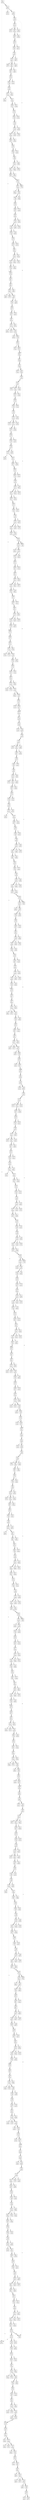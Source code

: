 digraph G {
n_0_1___3_4_2_6_7_5 [shape=box, label="0,1, \n3,4,2\n6,7,5"];
n_0_1_2_3_4___6_7_5 [shape=box, label="0,1,2\n3,4, \n6,7,5"];
n_0___1_3_4_2_6_7_5 [shape=box, label="0, ,1\n3,4,2\n6,7,5"];
n_0_4_1_3___2_6_7_5 [shape=box, label="0,4,1\n3, ,2\n6,7,5"];
n___0_1_3_4_2_6_7_5 [shape=box, label=" ,0,1\n3,4,2\n6,7,5"];
n_3_0_1___4_2_6_7_5 [shape=box, label="3,0,1\n ,4,2\n6,7,5"];
n_3_0_1_6_4_2___7_5 [shape=box, label="3,0,1\n6,4,2\n ,7,5"];
n_3_0_1_4___2_6_7_5 [shape=box, label="3,0,1\n4, ,2\n6,7,5"];
n_3___1_4_0_2_6_7_5 [shape=box, label="3, ,1\n4,0,2\n6,7,5"];
n_3_0_1_4_7_2_6___5 [shape=box, label="3,0,1\n4,7,2\n6, ,5"];
n_3_0_1_4_2___6_7_5 [shape=box, label="3,0,1\n4,2, \n6,7,5"];
n_3_0___4_2_1_6_7_5 [shape=box, label="3,0, \n4,2,1\n6,7,5"];
n_3_0_1_4_2_5_6_7__ [shape=box, label="3,0,1\n4,2,5\n6,7, "];
n_3_0_1_4_2_5_6___7 [shape=box, label="3,0,1\n4,2,5\n6, ,7"];
n_3_0_1_4___5_6_2_7 [shape=box, label="3,0,1\n4, ,5\n6,2,7"];
n_3_0_1_4_2_5___6_7 [shape=box, label="3,0,1\n4,2,5\n ,6,7"];
n_3_0_1___2_5_4_6_7 [shape=box, label="3,0,1\n ,2,5\n4,6,7"];
n___0_1_3_2_5_4_6_7 [shape=box, label=" ,0,1\n3,2,5\n4,6,7"];
n_3_0_1_2___5_4_6_7 [shape=box, label="3,0,1\n2, ,5\n4,6,7"];
n_3___1_2_0_5_4_6_7 [shape=box, label="3, ,1\n2,0,5\n4,6,7"];
n_3_0_1_2_6_5_4___7 [shape=box, label="3,0,1\n2,6,5\n4, ,7"];
n_3_0_1_2_5___4_6_7 [shape=box, label="3,0,1\n2,5, \n4,6,7"];
n_3_0___2_5_1_4_6_7 [shape=box, label="3,0, \n2,5,1\n4,6,7"];
n_3_0_1_2_5_7_4_6__ [shape=box, label="3,0,1\n2,5,7\n4,6, "];
n_3_0_1_2_5_7_4___6 [shape=box, label="3,0,1\n2,5,7\n4, ,6"];
n_3_0_1_2___7_4_5_6 [shape=box, label="3,0,1\n2, ,7\n4,5,6"];
n_3_0_1_2_5_7___4_6 [shape=box, label="3,0,1\n2,5,7\n ,4,6"];
n_3_0_1___5_7_2_4_6 [shape=box, label="3,0,1\n ,5,7\n2,4,6"];
n___0_1_3_5_7_2_4_6 [shape=box, label=" ,0,1\n3,5,7\n2,4,6"];
n_3_0_1_5___7_2_4_6 [shape=box, label="3,0,1\n5, ,7\n2,4,6"];
n_3___1_5_0_7_2_4_6 [shape=box, label="3, ,1\n5,0,7\n2,4,6"];
n_3_0_1_5_4_7_2___6 [shape=box, label="3,0,1\n5,4,7\n2, ,6"];
n_3_0_1_5_7___2_4_6 [shape=box, label="3,0,1\n5,7, \n2,4,6"];
n_3_0___5_7_1_2_4_6 [shape=box, label="3,0, \n5,7,1\n2,4,6"];
n_3_0_1_5_7_6_2_4__ [shape=box, label="3,0,1\n5,7,6\n2,4, "];
n_3_0_1_5_7_6_2___4 [shape=box, label="3,0,1\n5,7,6\n2, ,4"];
n_3_0_1_5___6_2_7_4 [shape=box, label="3,0,1\n5, ,6\n2,7,4"];
n_3_0_1_5_7_6___2_4 [shape=box, label="3,0,1\n5,7,6\n ,2,4"];
n_3_0_1___7_6_5_2_4 [shape=box, label="3,0,1\n ,7,6\n5,2,4"];
n___0_1_3_7_6_5_2_4 [shape=box, label=" ,0,1\n3,7,6\n5,2,4"];
n_3_0_1_7___6_5_2_4 [shape=box, label="3,0,1\n7, ,6\n5,2,4"];
n_3___1_7_0_6_5_2_4 [shape=box, label="3, ,1\n7,0,6\n5,2,4"];
n_3_0_1_7_2_6_5___4 [shape=box, label="3,0,1\n7,2,6\n5, ,4"];
n_3_0_1_7_6___5_2_4 [shape=box, label="3,0,1\n7,6, \n5,2,4"];
n_3_0___7_6_1_5_2_4 [shape=box, label="3,0, \n7,6,1\n5,2,4"];
n_3_0_1_7_6_4_5_2__ [shape=box, label="3,0,1\n7,6,4\n5,2, "];
n_3_0_1_7_6_4_5___2 [shape=box, label="3,0,1\n7,6,4\n5, ,2"];
n_3_0_1_7___4_5_6_2 [shape=box, label="3,0,1\n7, ,4\n5,6,2"];
n_3_0_1_7_6_4___5_2 [shape=box, label="3,0,1\n7,6,4\n ,5,2"];
n_3_0_1___6_4_7_5_2 [shape=box, label="3,0,1\n ,6,4\n7,5,2"];
n___0_1_3_6_4_7_5_2 [shape=box, label=" ,0,1\n3,6,4\n7,5,2"];
n_3_0_1_6___4_7_5_2 [shape=box, label="3,0,1\n6, ,4\n7,5,2"];
n_3___1_6_0_4_7_5_2 [shape=box, label="3, ,1\n6,0,4\n7,5,2"];
n_3_0_1_6_5_4_7___2 [shape=box, label="3,0,1\n6,5,4\n7, ,2"];
n_3_0_1_6_4___7_5_2 [shape=box, label="3,0,1\n6,4, \n7,5,2"];
n_3_0___6_4_1_7_5_2 [shape=box, label="3,0, \n6,4,1\n7,5,2"];
n_3_0_1_6_4_2_7_5__ [shape=box, label="3,0,1\n6,4,2\n7,5, "];
n_3_0_1_6_4_2_7___5 [shape=box, label="3,0,1\n6,4,2\n7, ,5"];
n_3_0_1_6___2_7_4_5 [shape=box, label="3,0,1\n6, ,2\n7,4,5"];
n_3_0_1_6_4_2___7_5 [shape=box, label="3,0,1\n6,4,2\n ,7,5"];
n_3___1_6_0_2_7_4_5 [shape=box, label="3, ,1\n6,0,2\n7,4,5"];
n_3_0_1_6_2___7_4_5 [shape=box, label="3,0,1\n6,2, \n7,4,5"];
n_3_0_1___6_2_7_4_5 [shape=box, label="3,0,1\n ,6,2\n7,4,5"];
n___0_1_3_6_2_7_4_5 [shape=box, label=" ,0,1\n3,6,2\n7,4,5"];
n_3_0_1_7_6_2___4_5 [shape=box, label="3,0,1\n7,6,2\n ,4,5"];
n_3_0_1_7_6_2_4___5 [shape=box, label="3,0,1\n7,6,2\n4, ,5"];
n_3_0_1_7___2_4_6_5 [shape=box, label="3,0,1\n7, ,2\n4,6,5"];
n_3_0_1_7_6_2_4_5__ [shape=box, label="3,0,1\n7,6,2\n4,5, "];
n_3_0_1_7_6___4_5_2 [shape=box, label="3,0,1\n7,6, \n4,5,2"];
n_3_0___7_6_1_4_5_2 [shape=box, label="3,0, \n7,6,1\n4,5,2"];
n_3_0_1_7___6_4_5_2 [shape=box, label="3,0,1\n7, ,6\n4,5,2"];
n_3___1_7_0_6_4_5_2 [shape=box, label="3, ,1\n7,0,6\n4,5,2"];
n_3_0_1_7_5_6_4___2 [shape=box, label="3,0,1\n7,5,6\n4, ,2"];
n_3_0_1___7_6_4_5_2 [shape=box, label="3,0,1\n ,7,6\n4,5,2"];
n___0_1_3_7_6_4_5_2 [shape=box, label=" ,0,1\n3,7,6\n4,5,2"];
n_3_0_1_4_7_6___5_2 [shape=box, label="3,0,1\n4,7,6\n ,5,2"];
n_3_0_1_4_7_6_5___2 [shape=box, label="3,0,1\n4,7,6\n5, ,2"];
n_3_0_1_4___6_5_7_2 [shape=box, label="3,0,1\n4, ,6\n5,7,2"];
n_3_0_1_4_7_6_5_2__ [shape=box, label="3,0,1\n4,7,6\n5,2, "];
n_3_0_1_4_7___5_2_6 [shape=box, label="3,0,1\n4,7, \n5,2,6"];
n_3_0___4_7_1_5_2_6 [shape=box, label="3,0, \n4,7,1\n5,2,6"];
n_3_0_1_4___7_5_2_6 [shape=box, label="3,0,1\n4, ,7\n5,2,6"];
n_3___1_4_0_7_5_2_6 [shape=box, label="3, ,1\n4,0,7\n5,2,6"];
n_3_0_1_4_2_7_5___6 [shape=box, label="3,0,1\n4,2,7\n5, ,6"];
n_3_0_1___4_7_5_2_6 [shape=box, label="3,0,1\n ,4,7\n5,2,6"];
n___0_1_3_4_7_5_2_6 [shape=box, label=" ,0,1\n3,4,7\n5,2,6"];
n_3_0_1_5_4_7___2_6 [shape=box, label="3,0,1\n5,4,7\n ,2,6"];
n_3_0_1_5_4_7_2___6 [shape=box, label="3,0,1\n5,4,7\n2, ,6"];
n_3_0_1_5_4_7_2_6__ [shape=box, label="3,0,1\n5,4,7\n2,6, "];
n_3_0_1_5_4___2_6_7 [shape=box, label="3,0,1\n5,4, \n2,6,7"];
n_3_0___5_4_1_2_6_7 [shape=box, label="3,0, \n5,4,1\n2,6,7"];
n_3_0_1_5___4_2_6_7 [shape=box, label="3,0,1\n5, ,4\n2,6,7"];
n_3___1_5_0_4_2_6_7 [shape=box, label="3, ,1\n5,0,4\n2,6,7"];
n_3_0_1_5_6_4_2___7 [shape=box, label="3,0,1\n5,6,4\n2, ,7"];
n_3_0_1___5_4_2_6_7 [shape=box, label="3,0,1\n ,5,4\n2,6,7"];
n___0_1_3_5_4_2_6_7 [shape=box, label=" ,0,1\n3,5,4\n2,6,7"];
n_3_0_1_2_5_4___6_7 [shape=box, label="3,0,1\n2,5,4\n ,6,7"];
n_3_0_1_2_5_4_6___7 [shape=box, label="3,0,1\n2,5,4\n6, ,7"];
n_3_0_1_2___4_6_5_7 [shape=box, label="3,0,1\n2, ,4\n6,5,7"];
n_3_0_1_2_5_4_6_7__ [shape=box, label="3,0,1\n2,5,4\n6,7, "];
n_3_0_1_2_5___6_7_4 [shape=box, label="3,0,1\n2,5, \n6,7,4"];
n_3_0___2_5_1_6_7_4 [shape=box, label="3,0, \n2,5,1\n6,7,4"];
n_3_0_1_2___5_6_7_4 [shape=box, label="3,0,1\n2, ,5\n6,7,4"];
n_3___1_2_0_5_6_7_4 [shape=box, label="3, ,1\n2,0,5\n6,7,4"];
n_3_0_1_2_7_5_6___4 [shape=box, label="3,0,1\n2,7,5\n6, ,4"];
n_3_0_1___2_5_6_7_4 [shape=box, label="3,0,1\n ,2,5\n6,7,4"];
n___0_1_3_2_5_6_7_4 [shape=box, label=" ,0,1\n3,2,5\n6,7,4"];
n_3_0_1_6_2_5___7_4 [shape=box, label="3,0,1\n6,2,5\n ,7,4"];
n_3_0_1_6_2_5_7___4 [shape=box, label="3,0,1\n6,2,5\n7, ,4"];
n_3_0_1_6___5_7_2_4 [shape=box, label="3,0,1\n6, ,5\n7,2,4"];
n_3_0_1_6_2_5_7_4__ [shape=box, label="3,0,1\n6,2,5\n7,4, "];
n_3_0_1_6_2___7_4_5 [shape=box, label="3,0,1\n6,2, \n7,4,5"];
n_3_0___6_2_1_7_4_5 [shape=box, label="3,0, \n6,2,1\n7,4,5"];
n_3___0_6_2_1_7_4_5 [shape=box, label="3, ,0\n6,2,1\n7,4,5"];
n_3_2_0_6___1_7_4_5 [shape=box, label="3,2,0\n6, ,1\n7,4,5"];
n___3_0_6_2_1_7_4_5 [shape=box, label=" ,3,0\n6,2,1\n7,4,5"];
n_6_3_0___2_1_7_4_5 [shape=box, label="6,3,0\n ,2,1\n7,4,5"];
n_6_3_0_7_2_1___4_5 [shape=box, label="6,3,0\n7,2,1\n ,4,5"];
n_6_3_0_2___1_7_4_5 [shape=box, label="6,3,0\n2, ,1\n7,4,5"];
n_6___0_2_3_1_7_4_5 [shape=box, label="6, ,0\n2,3,1\n7,4,5"];
n_6_3_0_2_4_1_7___5 [shape=box, label="6,3,0\n2,4,1\n7, ,5"];
n_6_3_0_2_1___7_4_5 [shape=box, label="6,3,0\n2,1, \n7,4,5"];
n_6_3___2_1_0_7_4_5 [shape=box, label="6,3, \n2,1,0\n7,4,5"];
n_6_3_0_2_1_5_7_4__ [shape=box, label="6,3,0\n2,1,5\n7,4, "];
n_6_3_0_2_1_5_7___4 [shape=box, label="6,3,0\n2,1,5\n7, ,4"];
n_6_3_0_2___5_7_1_4 [shape=box, label="6,3,0\n2, ,5\n7,1,4"];
n_6_3_0_2_1_5___7_4 [shape=box, label="6,3,0\n2,1,5\n ,7,4"];
n_6_3_0___1_5_2_7_4 [shape=box, label="6,3,0\n ,1,5\n2,7,4"];
n___3_0_6_1_5_2_7_4 [shape=box, label=" ,3,0\n6,1,5\n2,7,4"];
n_6_3_0_1___5_2_7_4 [shape=box, label="6,3,0\n1, ,5\n2,7,4"];
n_6___0_1_3_5_2_7_4 [shape=box, label="6, ,0\n1,3,5\n2,7,4"];
n_6_3_0_1_7_5_2___4 [shape=box, label="6,3,0\n1,7,5\n2, ,4"];
n_6_3_0_1_5___2_7_4 [shape=box, label="6,3,0\n1,5, \n2,7,4"];
n_6_3___1_5_0_2_7_4 [shape=box, label="6,3, \n1,5,0\n2,7,4"];
n_6_3_0_1_5_4_2_7__ [shape=box, label="6,3,0\n1,5,4\n2,7, "];
n_6_3_0_1_5_4_2___7 [shape=box, label="6,3,0\n1,5,4\n2, ,7"];
n_6_3_0_1___4_2_5_7 [shape=box, label="6,3,0\n1, ,4\n2,5,7"];
n_6_3_0_1_5_4___2_7 [shape=box, label="6,3,0\n1,5,4\n ,2,7"];
n_6_3_0___5_4_1_2_7 [shape=box, label="6,3,0\n ,5,4\n1,2,7"];
n___3_0_6_5_4_1_2_7 [shape=box, label=" ,3,0\n6,5,4\n1,2,7"];
n_6_3_0_5___4_1_2_7 [shape=box, label="6,3,0\n5, ,4\n1,2,7"];
n_6___0_5_3_4_1_2_7 [shape=box, label="6, ,0\n5,3,4\n1,2,7"];
n_6_3_0_5_2_4_1___7 [shape=box, label="6,3,0\n5,2,4\n1, ,7"];
n_6_3_0_5_4___1_2_7 [shape=box, label="6,3,0\n5,4, \n1,2,7"];
n_6_3___5_4_0_1_2_7 [shape=box, label="6,3, \n5,4,0\n1,2,7"];
n_6_3_0_5_4_7_1_2__ [shape=box, label="6,3,0\n5,4,7\n1,2, "];
n_6_3_0_5_4_7_1___2 [shape=box, label="6,3,0\n5,4,7\n1, ,2"];
n_6_3_0_5___7_1_4_2 [shape=box, label="6,3,0\n5, ,7\n1,4,2"];
n_6_3_0_5_4_7___1_2 [shape=box, label="6,3,0\n5,4,7\n ,1,2"];
n_6_3_0___4_7_5_1_2 [shape=box, label="6,3,0\n ,4,7\n5,1,2"];
n___3_0_6_4_7_5_1_2 [shape=box, label=" ,3,0\n6,4,7\n5,1,2"];
n_6_3_0_4___7_5_1_2 [shape=box, label="6,3,0\n4, ,7\n5,1,2"];
n_6___0_4_3_7_5_1_2 [shape=box, label="6, ,0\n4,3,7\n5,1,2"];
n_6_3_0_4_1_7_5___2 [shape=box, label="6,3,0\n4,1,7\n5, ,2"];
n_6_3_0_4_7___5_1_2 [shape=box, label="6,3,0\n4,7, \n5,1,2"];
n_6_3___4_7_0_5_1_2 [shape=box, label="6,3, \n4,7,0\n5,1,2"];
n_6_3_0_4_7_2_5_1__ [shape=box, label="6,3,0\n4,7,2\n5,1, "];
n_6_3_0_4_7_2_5___1 [shape=box, label="6,3,0\n4,7,2\n5, ,1"];
n_6_3_0_4___2_5_7_1 [shape=box, label="6,3,0\n4, ,2\n5,7,1"];
n_6_3_0_4_7_2___5_1 [shape=box, label="6,3,0\n4,7,2\n ,5,1"];
n_6_3_0___7_2_4_5_1 [shape=box, label="6,3,0\n ,7,2\n4,5,1"];
n___3_0_6_7_2_4_5_1 [shape=box, label=" ,3,0\n6,7,2\n4,5,1"];
n_6_3_0_7___2_4_5_1 [shape=box, label="6,3,0\n7, ,2\n4,5,1"];
n_6___0_7_3_2_4_5_1 [shape=box, label="6, ,0\n7,3,2\n4,5,1"];
n_6_3_0_7_5_2_4___1 [shape=box, label="6,3,0\n7,5,2\n4, ,1"];
n_6_3_0_7_2___4_5_1 [shape=box, label="6,3,0\n7,2, \n4,5,1"];
n_6_3___7_2_0_4_5_1 [shape=box, label="6,3, \n7,2,0\n4,5,1"];
n_6_3_0_7_2_1_4_5__ [shape=box, label="6,3,0\n7,2,1\n4,5, "];
n_6_3_0_7_2_1_4___5 [shape=box, label="6,3,0\n7,2,1\n4, ,5"];
n_6_3_0_7___1_4_2_5 [shape=box, label="6,3,0\n7, ,1\n4,2,5"];
n_6_3_0_7_2_1___4_5 [shape=box, label="6,3,0\n7,2,1\n ,4,5"];
n_6___0_7_3_1_4_2_5 [shape=box, label="6, ,0\n7,3,1\n4,2,5"];
n_6_3_0_7_1___4_2_5 [shape=box, label="6,3,0\n7,1, \n4,2,5"];
n_6_3_0___7_1_4_2_5 [shape=box, label="6,3,0\n ,7,1\n4,2,5"];
n___3_0_6_7_1_4_2_5 [shape=box, label=" ,3,0\n6,7,1\n4,2,5"];
n_6_3_0_4_7_1___2_5 [shape=box, label="6,3,0\n4,7,1\n ,2,5"];
n_6_3_0_4_7_1_2___5 [shape=box, label="6,3,0\n4,7,1\n2, ,5"];
n_6_3_0_4___1_2_7_5 [shape=box, label="6,3,0\n4, ,1\n2,7,5"];
n_6_3_0_4_7_1_2_5__ [shape=box, label="6,3,0\n4,7,1\n2,5, "];
n_6_3_0_4_7___2_5_1 [shape=box, label="6,3,0\n4,7, \n2,5,1"];
n_6_3___4_7_0_2_5_1 [shape=box, label="6,3, \n4,7,0\n2,5,1"];
n_6_3_0_4___7_2_5_1 [shape=box, label="6,3,0\n4, ,7\n2,5,1"];
n_6___0_4_3_7_2_5_1 [shape=box, label="6, ,0\n4,3,7\n2,5,1"];
n_6_3_0_4_5_7_2___1 [shape=box, label="6,3,0\n4,5,7\n2, ,1"];
n_6_3_0___4_7_2_5_1 [shape=box, label="6,3,0\n ,4,7\n2,5,1"];
n___3_0_6_4_7_2_5_1 [shape=box, label=" ,3,0\n6,4,7\n2,5,1"];
n_6_3_0_2_4_7___5_1 [shape=box, label="6,3,0\n2,4,7\n ,5,1"];
n_6_3_0_2_4_7_5___1 [shape=box, label="6,3,0\n2,4,7\n5, ,1"];
n_6_3_0_2___7_5_4_1 [shape=box, label="6,3,0\n2, ,7\n5,4,1"];
n_6_3_0_2_4_7_5_1__ [shape=box, label="6,3,0\n2,4,7\n5,1, "];
n_6_3_0_2_4___5_1_7 [shape=box, label="6,3,0\n2,4, \n5,1,7"];
n_6_3___2_4_0_5_1_7 [shape=box, label="6,3, \n2,4,0\n5,1,7"];
n_6_3_0_2___4_5_1_7 [shape=box, label="6,3,0\n2, ,4\n5,1,7"];
n_6___0_2_3_4_5_1_7 [shape=box, label="6, ,0\n2,3,4\n5,1,7"];
n_6_3_0_2_1_4_5___7 [shape=box, label="6,3,0\n2,1,4\n5, ,7"];
n_6_3_0___2_4_5_1_7 [shape=box, label="6,3,0\n ,2,4\n5,1,7"];
n___3_0_6_2_4_5_1_7 [shape=box, label=" ,3,0\n6,2,4\n5,1,7"];
n_6_3_0_5_2_4___1_7 [shape=box, label="6,3,0\n5,2,4\n ,1,7"];
n_6_3_0_5_2_4_1___7 [shape=box, label="6,3,0\n5,2,4\n1, ,7"];
n_6_3_0_5_2_4_1_7__ [shape=box, label="6,3,0\n5,2,4\n1,7, "];
n_6_3_0_5_2___1_7_4 [shape=box, label="6,3,0\n5,2, \n1,7,4"];
n_6_3___5_2_0_1_7_4 [shape=box, label="6,3, \n5,2,0\n1,7,4"];
n_6_3_0_5___2_1_7_4 [shape=box, label="6,3,0\n5, ,2\n1,7,4"];
n_6___0_5_3_2_1_7_4 [shape=box, label="6, ,0\n5,3,2\n1,7,4"];
n_6_3_0_5_7_2_1___4 [shape=box, label="6,3,0\n5,7,2\n1, ,4"];
n_6_3_0___5_2_1_7_4 [shape=box, label="6,3,0\n ,5,2\n1,7,4"];
n___3_0_6_5_2_1_7_4 [shape=box, label=" ,3,0\n6,5,2\n1,7,4"];
n_6_3_0_1_5_2___7_4 [shape=box, label="6,3,0\n1,5,2\n ,7,4"];
n_6_3_0_1_5_2_7___4 [shape=box, label="6,3,0\n1,5,2\n7, ,4"];
n_6_3_0_1___2_7_5_4 [shape=box, label="6,3,0\n1, ,2\n7,5,4"];
n_6_3_0_1_5_2_7_4__ [shape=box, label="6,3,0\n1,5,2\n7,4, "];
n_6_3_0_1_5___7_4_2 [shape=box, label="6,3,0\n1,5, \n7,4,2"];
n_6_3___1_5_0_7_4_2 [shape=box, label="6,3, \n1,5,0\n7,4,2"];
n_6_3_0_1___5_7_4_2 [shape=box, label="6,3,0\n1, ,5\n7,4,2"];
n_6___0_1_3_5_7_4_2 [shape=box, label="6, ,0\n1,3,5\n7,4,2"];
n_6_3_0_1_4_5_7___2 [shape=box, label="6,3,0\n1,4,5\n7, ,2"];
n_6_3_0___1_5_7_4_2 [shape=box, label="6,3,0\n ,1,5\n7,4,2"];
n___3_0_6_1_5_7_4_2 [shape=box, label=" ,3,0\n6,1,5\n7,4,2"];
n_6_3_0_7_1_5___4_2 [shape=box, label="6,3,0\n7,1,5\n ,4,2"];
n_6_3_0_7_1_5_4___2 [shape=box, label="6,3,0\n7,1,5\n4, ,2"];
n_6_3_0_7___5_4_1_2 [shape=box, label="6,3,0\n7, ,5\n4,1,2"];
n_6_3_0_7_1_5_4_2__ [shape=box, label="6,3,0\n7,1,5\n4,2, "];
n_6_3_0_7_1___4_2_5 [shape=box, label="6,3,0\n7,1, \n4,2,5"];
n_6_3___7_1_0_4_2_5 [shape=box, label="6,3, \n7,1,0\n4,2,5"];
n_6___3_7_1_0_4_2_5 [shape=box, label="6, ,3\n7,1,0\n4,2,5"];
n_6_1_3_7___0_4_2_5 [shape=box, label="6,1,3\n7, ,0\n4,2,5"];
n___6_3_7_1_0_4_2_5 [shape=box, label=" ,6,3\n7,1,0\n4,2,5"];
n_7_6_3___1_0_4_2_5 [shape=box, label="7,6,3\n ,1,0\n4,2,5"];
n_7_6_3_4_1_0___2_5 [shape=box, label="7,6,3\n4,1,0\n ,2,5"];
n_7_6_3_1___0_4_2_5 [shape=box, label="7,6,3\n1, ,0\n4,2,5"];
n_7___3_1_6_0_4_2_5 [shape=box, label="7, ,3\n1,6,0\n4,2,5"];
n_7_6_3_1_2_0_4___5 [shape=box, label="7,6,3\n1,2,0\n4, ,5"];
n_7_6_3_1_0___4_2_5 [shape=box, label="7,6,3\n1,0, \n4,2,5"];
n_7_6___1_0_3_4_2_5 [shape=box, label="7,6, \n1,0,3\n4,2,5"];
n_7_6_3_1_0_5_4_2__ [shape=box, label="7,6,3\n1,0,5\n4,2, "];
n_7_6_3_1_0_5_4___2 [shape=box, label="7,6,3\n1,0,5\n4, ,2"];
n_7_6_3_1___5_4_0_2 [shape=box, label="7,6,3\n1, ,5\n4,0,2"];
n_7_6_3_1_0_5___4_2 [shape=box, label="7,6,3\n1,0,5\n ,4,2"];
n_7_6_3___0_5_1_4_2 [shape=box, label="7,6,3\n ,0,5\n1,4,2"];
n___6_3_7_0_5_1_4_2 [shape=box, label=" ,6,3\n7,0,5\n1,4,2"];
n_7_6_3_0___5_1_4_2 [shape=box, label="7,6,3\n0, ,5\n1,4,2"];
n_7___3_0_6_5_1_4_2 [shape=box, label="7, ,3\n0,6,5\n1,4,2"];
n_7_6_3_0_4_5_1___2 [shape=box, label="7,6,3\n0,4,5\n1, ,2"];
n_7_6_3_0_5___1_4_2 [shape=box, label="7,6,3\n0,5, \n1,4,2"];
n_7_6___0_5_3_1_4_2 [shape=box, label="7,6, \n0,5,3\n1,4,2"];
n_7_6_3_0_5_2_1_4__ [shape=box, label="7,6,3\n0,5,2\n1,4, "];
n_7_6_3_0_5_2_1___4 [shape=box, label="7,6,3\n0,5,2\n1, ,4"];
n_7_6_3_0___2_1_5_4 [shape=box, label="7,6,3\n0, ,2\n1,5,4"];
n_7_6_3_0_5_2___1_4 [shape=box, label="7,6,3\n0,5,2\n ,1,4"];
n_7_6_3___5_2_0_1_4 [shape=box, label="7,6,3\n ,5,2\n0,1,4"];
n___6_3_7_5_2_0_1_4 [shape=box, label=" ,6,3\n7,5,2\n0,1,4"];
n_7_6_3_5___2_0_1_4 [shape=box, label="7,6,3\n5, ,2\n0,1,4"];
n_7___3_5_6_2_0_1_4 [shape=box, label="7, ,3\n5,6,2\n0,1,4"];
n_7_6_3_5_1_2_0___4 [shape=box, label="7,6,3\n5,1,2\n0, ,4"];
n_7_6_3_5_2___0_1_4 [shape=box, label="7,6,3\n5,2, \n0,1,4"];
n_7_6___5_2_3_0_1_4 [shape=box, label="7,6, \n5,2,3\n0,1,4"];
n_7_6_3_5_2_4_0_1__ [shape=box, label="7,6,3\n5,2,4\n0,1, "];
n_7_6_3_5_2_4_0___1 [shape=box, label="7,6,3\n5,2,4\n0, ,1"];
n_7_6_3_5___4_0_2_1 [shape=box, label="7,6,3\n5, ,4\n0,2,1"];
n_7_6_3_5_2_4___0_1 [shape=box, label="7,6,3\n5,2,4\n ,0,1"];
n_7_6_3___2_4_5_0_1 [shape=box, label="7,6,3\n ,2,4\n5,0,1"];
n___6_3_7_2_4_5_0_1 [shape=box, label=" ,6,3\n7,2,4\n5,0,1"];
n_7_6_3_2___4_5_0_1 [shape=box, label="7,6,3\n2, ,4\n5,0,1"];
n_7___3_2_6_4_5_0_1 [shape=box, label="7, ,3\n2,6,4\n5,0,1"];
n_7_6_3_2_0_4_5___1 [shape=box, label="7,6,3\n2,0,4\n5, ,1"];
n_7_6_3_2_4___5_0_1 [shape=box, label="7,6,3\n2,4, \n5,0,1"];
n_7_6___2_4_3_5_0_1 [shape=box, label="7,6, \n2,4,3\n5,0,1"];
n_7_6_3_2_4_1_5_0__ [shape=box, label="7,6,3\n2,4,1\n5,0, "];
n_7_6_3_2_4_1_5___0 [shape=box, label="7,6,3\n2,4,1\n5, ,0"];
n_7_6_3_2___1_5_4_0 [shape=box, label="7,6,3\n2, ,1\n5,4,0"];
n_7_6_3_2_4_1___5_0 [shape=box, label="7,6,3\n2,4,1\n ,5,0"];
n_7_6_3___4_1_2_5_0 [shape=box, label="7,6,3\n ,4,1\n2,5,0"];
n___6_3_7_4_1_2_5_0 [shape=box, label=" ,6,3\n7,4,1\n2,5,0"];
n_7_6_3_4___1_2_5_0 [shape=box, label="7,6,3\n4, ,1\n2,5,0"];
n_7___3_4_6_1_2_5_0 [shape=box, label="7, ,3\n4,6,1\n2,5,0"];
n_7_6_3_4_5_1_2___0 [shape=box, label="7,6,3\n4,5,1\n2, ,0"];
n_7_6_3_4_1___2_5_0 [shape=box, label="7,6,3\n4,1, \n2,5,0"];
n_7_6___4_1_3_2_5_0 [shape=box, label="7,6, \n4,1,3\n2,5,0"];
n_7_6_3_4_1_0_2_5__ [shape=box, label="7,6,3\n4,1,0\n2,5, "];
n_7_6_3_4_1_0_2___5 [shape=box, label="7,6,3\n4,1,0\n2, ,5"];
n_7_6_3_4___0_2_1_5 [shape=box, label="7,6,3\n4, ,0\n2,1,5"];
n_7_6_3_4_1_0___2_5 [shape=box, label="7,6,3\n4,1,0\n ,2,5"];
n_7___3_4_6_0_2_1_5 [shape=box, label="7, ,3\n4,6,0\n2,1,5"];
n_7_6_3_4_0___2_1_5 [shape=box, label="7,6,3\n4,0, \n2,1,5"];
n_7_6_3___4_0_2_1_5 [shape=box, label="7,6,3\n ,4,0\n2,1,5"];
n___6_3_7_4_0_2_1_5 [shape=box, label=" ,6,3\n7,4,0\n2,1,5"];
n_7_6_3_2_4_0___1_5 [shape=box, label="7,6,3\n2,4,0\n ,1,5"];
n_7_6_3_2_4_0_1___5 [shape=box, label="7,6,3\n2,4,0\n1, ,5"];
n_7_6_3_2___0_1_4_5 [shape=box, label="7,6,3\n2, ,0\n1,4,5"];
n_7_6_3_2_4_0_1_5__ [shape=box, label="7,6,3\n2,4,0\n1,5, "];
n_7_6_3_2_4___1_5_0 [shape=box, label="7,6,3\n2,4, \n1,5,0"];
n_7_6___2_4_3_1_5_0 [shape=box, label="7,6, \n2,4,3\n1,5,0"];
n_7_6_3_2___4_1_5_0 [shape=box, label="7,6,3\n2, ,4\n1,5,0"];
n_7___3_2_6_4_1_5_0 [shape=box, label="7, ,3\n2,6,4\n1,5,0"];
n_7_6_3_2_5_4_1___0 [shape=box, label="7,6,3\n2,5,4\n1, ,0"];
n_7_6_3___2_4_1_5_0 [shape=box, label="7,6,3\n ,2,4\n1,5,0"];
n___6_3_7_2_4_1_5_0 [shape=box, label=" ,6,3\n7,2,4\n1,5,0"];
n_7_6_3_1_2_4___5_0 [shape=box, label="7,6,3\n1,2,4\n ,5,0"];
n_7_6_3_1_2_4_5___0 [shape=box, label="7,6,3\n1,2,4\n5, ,0"];
n_7_6_3_1___4_5_2_0 [shape=box, label="7,6,3\n1, ,4\n5,2,0"];
n_7_6_3_1_2_4_5_0__ [shape=box, label="7,6,3\n1,2,4\n5,0, "];
n_7_6_3_1_2___5_0_4 [shape=box, label="7,6,3\n1,2, \n5,0,4"];
n_7_6___1_2_3_5_0_4 [shape=box, label="7,6, \n1,2,3\n5,0,4"];
n_7_6_3_1___2_5_0_4 [shape=box, label="7,6,3\n1, ,2\n5,0,4"];
n_7___3_1_6_2_5_0_4 [shape=box, label="7, ,3\n1,6,2\n5,0,4"];
n_7_6_3_1_0_2_5___4 [shape=box, label="7,6,3\n1,0,2\n5, ,4"];
n_7_6_3___1_2_5_0_4 [shape=box, label="7,6,3\n ,1,2\n5,0,4"];
n___6_3_7_1_2_5_0_4 [shape=box, label=" ,6,3\n7,1,2\n5,0,4"];
n_7_6_3_5_1_2___0_4 [shape=box, label="7,6,3\n5,1,2\n ,0,4"];
n_7_6_3_5_1_2_0___4 [shape=box, label="7,6,3\n5,1,2\n0, ,4"];
n_7_6_3_5_1_2_0_4__ [shape=box, label="7,6,3\n5,1,2\n0,4, "];
n_7_6_3_5_1___0_4_2 [shape=box, label="7,6,3\n5,1, \n0,4,2"];
n_7_6___5_1_3_0_4_2 [shape=box, label="7,6, \n5,1,3\n0,4,2"];
n_7_6_3_5___1_0_4_2 [shape=box, label="7,6,3\n5, ,1\n0,4,2"];
n_7___3_5_6_1_0_4_2 [shape=box, label="7, ,3\n5,6,1\n0,4,2"];
n_7_6_3_5_4_1_0___2 [shape=box, label="7,6,3\n5,4,1\n0, ,2"];
n_7_6_3___5_1_0_4_2 [shape=box, label="7,6,3\n ,5,1\n0,4,2"];
n___6_3_7_5_1_0_4_2 [shape=box, label=" ,6,3\n7,5,1\n0,4,2"];
n_7_6_3_0_5_1___4_2 [shape=box, label="7,6,3\n0,5,1\n ,4,2"];
n_7_6_3_0_5_1_4___2 [shape=box, label="7,6,3\n0,5,1\n4, ,2"];
n_7_6_3_0___1_4_5_2 [shape=box, label="7,6,3\n0, ,1\n4,5,2"];
n_7_6_3_0_5_1_4_2__ [shape=box, label="7,6,3\n0,5,1\n4,2, "];
n_7_6_3_0_5___4_2_1 [shape=box, label="7,6,3\n0,5, \n4,2,1"];
n_7_6___0_5_3_4_2_1 [shape=box, label="7,6, \n0,5,3\n4,2,1"];
n_7_6_3_0___5_4_2_1 [shape=box, label="7,6,3\n0, ,5\n4,2,1"];
n_7___3_0_6_5_4_2_1 [shape=box, label="7, ,3\n0,6,5\n4,2,1"];
n_7_6_3_0_2_5_4___1 [shape=box, label="7,6,3\n0,2,5\n4, ,1"];
n_7_6_3___0_5_4_2_1 [shape=box, label="7,6,3\n ,0,5\n4,2,1"];
n___6_3_7_0_5_4_2_1 [shape=box, label=" ,6,3\n7,0,5\n4,2,1"];
n_7_6_3_4_0_5___2_1 [shape=box, label="7,6,3\n4,0,5\n ,2,1"];
n_7_6_3_4_0_5_2___1 [shape=box, label="7,6,3\n4,0,5\n2, ,1"];
n_7_6_3_4___5_2_0_1 [shape=box, label="7,6,3\n4, ,5\n2,0,1"];
n_7_6_3_4_0_5_2_1__ [shape=box, label="7,6,3\n4,0,5\n2,1, "];
n_7_6_3_4_0___2_1_5 [shape=box, label="7,6,3\n4,0, \n2,1,5"];
n_7_6___4_0_3_2_1_5 [shape=box, label="7,6, \n4,0,3\n2,1,5"];
n_7___6_4_0_3_2_1_5 [shape=box, label="7, ,6\n4,0,3\n2,1,5"];
n_7_0_6_4___3_2_1_5 [shape=box, label="7,0,6\n4, ,3\n2,1,5"];
n___7_6_4_0_3_2_1_5 [shape=box, label=" ,7,6\n4,0,3\n2,1,5"];
n_4_7_6___0_3_2_1_5 [shape=box, label="4,7,6\n ,0,3\n2,1,5"];
n_4_7_6_2_0_3___1_5 [shape=box, label="4,7,6\n2,0,3\n ,1,5"];
n_4_7_6_0___3_2_1_5 [shape=box, label="4,7,6\n0, ,3\n2,1,5"];
n_4___6_0_7_3_2_1_5 [shape=box, label="4, ,6\n0,7,3\n2,1,5"];
n_4_7_6_0_1_3_2___5 [shape=box, label="4,7,6\n0,1,3\n2, ,5"];
n_4_7_6_0_3___2_1_5 [shape=box, label="4,7,6\n0,3, \n2,1,5"];
n_4_7___0_3_6_2_1_5 [shape=box, label="4,7, \n0,3,6\n2,1,5"];
n_4_7_6_0_3_5_2_1__ [shape=box, label="4,7,6\n0,3,5\n2,1, "];
n_4_7_6_0_3_5_2___1 [shape=box, label="4,7,6\n0,3,5\n2, ,1"];
n_4_7_6_0___5_2_3_1 [shape=box, label="4,7,6\n0, ,5\n2,3,1"];
n_4_7_6_0_3_5___2_1 [shape=box, label="4,7,6\n0,3,5\n ,2,1"];
n_4_7_6___3_5_0_2_1 [shape=box, label="4,7,6\n ,3,5\n0,2,1"];
n___7_6_4_3_5_0_2_1 [shape=box, label=" ,7,6\n4,3,5\n0,2,1"];
n_4_7_6_3___5_0_2_1 [shape=box, label="4,7,6\n3, ,5\n0,2,1"];
n_4___6_3_7_5_0_2_1 [shape=box, label="4, ,6\n3,7,5\n0,2,1"];
n_4_7_6_3_2_5_0___1 [shape=box, label="4,7,6\n3,2,5\n0, ,1"];
n_4_7_6_3_5___0_2_1 [shape=box, label="4,7,6\n3,5, \n0,2,1"];
n_4_7___3_5_6_0_2_1 [shape=box, label="4,7, \n3,5,6\n0,2,1"];
n_4_7_6_3_5_1_0_2__ [shape=box, label="4,7,6\n3,5,1\n0,2, "];
n_4_7_6_3_5_1_0___2 [shape=box, label="4,7,6\n3,5,1\n0, ,2"];
n_4_7_6_3___1_0_5_2 [shape=box, label="4,7,6\n3, ,1\n0,5,2"];
n_4_7_6_3_5_1___0_2 [shape=box, label="4,7,6\n3,5,1\n ,0,2"];
n_4_7_6___5_1_3_0_2 [shape=box, label="4,7,6\n ,5,1\n3,0,2"];
n___7_6_4_5_1_3_0_2 [shape=box, label=" ,7,6\n4,5,1\n3,0,2"];
n_4_7_6_5___1_3_0_2 [shape=box, label="4,7,6\n5, ,1\n3,0,2"];
n_4___6_5_7_1_3_0_2 [shape=box, label="4, ,6\n5,7,1\n3,0,2"];
n_4_7_6_5_0_1_3___2 [shape=box, label="4,7,6\n5,0,1\n3, ,2"];
n_4_7_6_5_1___3_0_2 [shape=box, label="4,7,6\n5,1, \n3,0,2"];
n_4_7___5_1_6_3_0_2 [shape=box, label="4,7, \n5,1,6\n3,0,2"];
n_4_7_6_5_1_2_3_0__ [shape=box, label="4,7,6\n5,1,2\n3,0, "];
n_4_7_6_5_1_2_3___0 [shape=box, label="4,7,6\n5,1,2\n3, ,0"];
n_4_7_6_5___2_3_1_0 [shape=box, label="4,7,6\n5, ,2\n3,1,0"];
n_4_7_6_5_1_2___3_0 [shape=box, label="4,7,6\n5,1,2\n ,3,0"];
n_4_7_6___1_2_5_3_0 [shape=box, label="4,7,6\n ,1,2\n5,3,0"];
n___7_6_4_1_2_5_3_0 [shape=box, label=" ,7,6\n4,1,2\n5,3,0"];
n_4_7_6_1___2_5_3_0 [shape=box, label="4,7,6\n1, ,2\n5,3,0"];
n_4___6_1_7_2_5_3_0 [shape=box, label="4, ,6\n1,7,2\n5,3,0"];
n_4_7_6_1_3_2_5___0 [shape=box, label="4,7,6\n1,3,2\n5, ,0"];
n_4_7_6_1_2___5_3_0 [shape=box, label="4,7,6\n1,2, \n5,3,0"];
n_4_7___1_2_6_5_3_0 [shape=box, label="4,7, \n1,2,6\n5,3,0"];
n_4_7_6_1_2_0_5_3__ [shape=box, label="4,7,6\n1,2,0\n5,3, "];
n_4_7_6_1_2_0_5___3 [shape=box, label="4,7,6\n1,2,0\n5, ,3"];
n_4_7_6_1___0_5_2_3 [shape=box, label="4,7,6\n1, ,0\n5,2,3"];
n_4_7_6_1_2_0___5_3 [shape=box, label="4,7,6\n1,2,0\n ,5,3"];
n_4_7_6___2_0_1_5_3 [shape=box, label="4,7,6\n ,2,0\n1,5,3"];
n___7_6_4_2_0_1_5_3 [shape=box, label=" ,7,6\n4,2,0\n1,5,3"];
n_4_7_6_2___0_1_5_3 [shape=box, label="4,7,6\n2, ,0\n1,5,3"];
n_4___6_2_7_0_1_5_3 [shape=box, label="4, ,6\n2,7,0\n1,5,3"];
n_4_7_6_2_5_0_1___3 [shape=box, label="4,7,6\n2,5,0\n1, ,3"];
n_4_7_6_2_0___1_5_3 [shape=box, label="4,7,6\n2,0, \n1,5,3"];
n_4_7___2_0_6_1_5_3 [shape=box, label="4,7, \n2,0,6\n1,5,3"];
n_4_7_6_2_0_3_1_5__ [shape=box, label="4,7,6\n2,0,3\n1,5, "];
n_4_7_6_2_0_3_1___5 [shape=box, label="4,7,6\n2,0,3\n1, ,5"];
n_4_7_6_2___3_1_0_5 [shape=box, label="4,7,6\n2, ,3\n1,0,5"];
n_4_7_6_2_0_3___1_5 [shape=box, label="4,7,6\n2,0,3\n ,1,5"];
n_4___6_2_7_3_1_0_5 [shape=box, label="4, ,6\n2,7,3\n1,0,5"];
n_4_7_6_2_3___1_0_5 [shape=box, label="4,7,6\n2,3, \n1,0,5"];
n_4_7_6___2_3_1_0_5 [shape=box, label="4,7,6\n ,2,3\n1,0,5"];
n___7_6_4_2_3_1_0_5 [shape=box, label=" ,7,6\n4,2,3\n1,0,5"];
n_4_7_6_1_2_3___0_5 [shape=box, label="4,7,6\n1,2,3\n ,0,5"];
n_4_7_6_1_2_3_0___5 [shape=box, label="4,7,6\n1,2,3\n0, ,5"];
n_4_7_6_1___3_0_2_5 [shape=box, label="4,7,6\n1, ,3\n0,2,5"];
n_4_7_6_1_2_3_0_5__ [shape=box, label="4,7,6\n1,2,3\n0,5, "];
n_4_7_6_1_2___0_5_3 [shape=box, label="4,7,6\n1,2, \n0,5,3"];
n_4_7___1_2_6_0_5_3 [shape=box, label="4,7, \n1,2,6\n0,5,3"];
n_4_7_6_1___2_0_5_3 [shape=box, label="4,7,6\n1, ,2\n0,5,3"];
n_4___6_1_7_2_0_5_3 [shape=box, label="4, ,6\n1,7,2\n0,5,3"];
n_4_7_6_1_5_2_0___3 [shape=box, label="4,7,6\n1,5,2\n0, ,3"];
n_4_7_6___1_2_0_5_3 [shape=box, label="4,7,6\n ,1,2\n0,5,3"];
n___7_6_4_1_2_0_5_3 [shape=box, label=" ,7,6\n4,1,2\n0,5,3"];
n_4_7_6_0_1_2___5_3 [shape=box, label="4,7,6\n0,1,2\n ,5,3"];
n_4_7_6_0_1_2_5___3 [shape=box, label="4,7,6\n0,1,2\n5, ,3"];
n_4_7_6_0___2_5_1_3 [shape=box, label="4,7,6\n0, ,2\n5,1,3"];
n_4_7_6_0_1_2_5_3__ [shape=box, label="4,7,6\n0,1,2\n5,3, "];
n_4_7_6_0_1___5_3_2 [shape=box, label="4,7,6\n0,1, \n5,3,2"];
n_4_7___0_1_6_5_3_2 [shape=box, label="4,7, \n0,1,6\n5,3,2"];
n_4_7_6_0___1_5_3_2 [shape=box, label="4,7,6\n0, ,1\n5,3,2"];
n_4___6_0_7_1_5_3_2 [shape=box, label="4, ,6\n0,7,1\n5,3,2"];
n_4_7_6_0_3_1_5___2 [shape=box, label="4,7,6\n0,3,1\n5, ,2"];
n_4_7_6___0_1_5_3_2 [shape=box, label="4,7,6\n ,0,1\n5,3,2"];
n___7_6_4_0_1_5_3_2 [shape=box, label=" ,7,6\n4,0,1\n5,3,2"];
n_4_7_6_5_0_1___3_2 [shape=box, label="4,7,6\n5,0,1\n ,3,2"];
n_4_7_6_5_0_1_3___2 [shape=box, label="4,7,6\n5,0,1\n3, ,2"];
n_4_7_6_5_0_1_3_2__ [shape=box, label="4,7,6\n5,0,1\n3,2, "];
n_4_7_6_5_0___3_2_1 [shape=box, label="4,7,6\n5,0, \n3,2,1"];
n_4_7___5_0_6_3_2_1 [shape=box, label="4,7, \n5,0,6\n3,2,1"];
n_4_7_6_5___0_3_2_1 [shape=box, label="4,7,6\n5, ,0\n3,2,1"];
n_4___6_5_7_0_3_2_1 [shape=box, label="4, ,6\n5,7,0\n3,2,1"];
n_4_7_6_5_2_0_3___1 [shape=box, label="4,7,6\n5,2,0\n3, ,1"];
n_4_7_6___5_0_3_2_1 [shape=box, label="4,7,6\n ,5,0\n3,2,1"];
n___7_6_4_5_0_3_2_1 [shape=box, label=" ,7,6\n4,5,0\n3,2,1"];
n_4_7_6_3_5_0___2_1 [shape=box, label="4,7,6\n3,5,0\n ,2,1"];
n_4_7_6_3_5_0_2___1 [shape=box, label="4,7,6\n3,5,0\n2, ,1"];
n_4_7_6_3___0_2_5_1 [shape=box, label="4,7,6\n3, ,0\n2,5,1"];
n_4_7_6_3_5_0_2_1__ [shape=box, label="4,7,6\n3,5,0\n2,1, "];
n_4_7_6_3_5___2_1_0 [shape=box, label="4,7,6\n3,5, \n2,1,0"];
n_4_7___3_5_6_2_1_0 [shape=box, label="4,7, \n3,5,6\n2,1,0"];
n_4_7_6_3___5_2_1_0 [shape=box, label="4,7,6\n3, ,5\n2,1,0"];
n_4___6_3_7_5_2_1_0 [shape=box, label="4, ,6\n3,7,5\n2,1,0"];
n_4_7_6_3_1_5_2___0 [shape=box, label="4,7,6\n3,1,5\n2, ,0"];
n_4_7_6___3_5_2_1_0 [shape=box, label="4,7,6\n ,3,5\n2,1,0"];
n___7_6_4_3_5_2_1_0 [shape=box, label=" ,7,6\n4,3,5\n2,1,0"];
n_4_7_6_2_3_5___1_0 [shape=box, label="4,7,6\n2,3,5\n ,1,0"];
n_4_7_6_2_3_5_1___0 [shape=box, label="4,7,6\n2,3,5\n1, ,0"];
n_4_7_6_2___5_1_3_0 [shape=box, label="4,7,6\n2, ,5\n1,3,0"];
n_4_7_6_2_3_5_1_0__ [shape=box, label="4,7,6\n2,3,5\n1,0, "];
n_4_7_6_2_3___1_0_5 [shape=box, label="4,7,6\n2,3, \n1,0,5"];
n_4_7___2_3_6_1_0_5 [shape=box, label="4,7, \n2,3,6\n1,0,5"];
n_4___7_2_3_6_1_0_5 [shape=box, label="4, ,7\n2,3,6\n1,0,5"];
n_4_3_7_2___6_1_0_5 [shape=box, label="4,3,7\n2, ,6\n1,0,5"];
n___4_7_2_3_6_1_0_5 [shape=box, label=" ,4,7\n2,3,6\n1,0,5"];
n_2_4_7___3_6_1_0_5 [shape=box, label="2,4,7\n ,3,6\n1,0,5"];
n_2_4_7_1_3_6___0_5 [shape=box, label="2,4,7\n1,3,6\n ,0,5"];
n_2_4_7_3___6_1_0_5 [shape=box, label="2,4,7\n3, ,6\n1,0,5"];
n_2___7_3_4_6_1_0_5 [shape=box, label="2, ,7\n3,4,6\n1,0,5"];
n_2_4_7_3_0_6_1___5 [shape=box, label="2,4,7\n3,0,6\n1, ,5"];
n_2_4_7_3_6___1_0_5 [shape=box, label="2,4,7\n3,6, \n1,0,5"];
n_2_4___3_6_7_1_0_5 [shape=box, label="2,4, \n3,6,7\n1,0,5"];
n_2_4_7_3_6_5_1_0__ [shape=box, label="2,4,7\n3,6,5\n1,0, "];
n_2_4_7_3_6_5_1___0 [shape=box, label="2,4,7\n3,6,5\n1, ,0"];
n_2_4_7_3___5_1_6_0 [shape=box, label="2,4,7\n3, ,5\n1,6,0"];
n_2_4_7_3_6_5___1_0 [shape=box, label="2,4,7\n3,6,5\n ,1,0"];
n_2_4_7___6_5_3_1_0 [shape=box, label="2,4,7\n ,6,5\n3,1,0"];
n___4_7_2_6_5_3_1_0 [shape=box, label=" ,4,7\n2,6,5\n3,1,0"];
n_2_4_7_6___5_3_1_0 [shape=box, label="2,4,7\n6, ,5\n3,1,0"];
n_2___7_6_4_5_3_1_0 [shape=box, label="2, ,7\n6,4,5\n3,1,0"];
n_2_4_7_6_1_5_3___0 [shape=box, label="2,4,7\n6,1,5\n3, ,0"];
n_2_4_7_6_5___3_1_0 [shape=box, label="2,4,7\n6,5, \n3,1,0"];
n_2_4___6_5_7_3_1_0 [shape=box, label="2,4, \n6,5,7\n3,1,0"];
n_2_4_7_6_5_0_3_1__ [shape=box, label="2,4,7\n6,5,0\n3,1, "];
n_2_4_7_6_5_0_3___1 [shape=box, label="2,4,7\n6,5,0\n3, ,1"];
n_2_4_7_6___0_3_5_1 [shape=box, label="2,4,7\n6, ,0\n3,5,1"];
n_2_4_7_6_5_0___3_1 [shape=box, label="2,4,7\n6,5,0\n ,3,1"];
n_2_4_7___5_0_6_3_1 [shape=box, label="2,4,7\n ,5,0\n6,3,1"];
n___4_7_2_5_0_6_3_1 [shape=box, label=" ,4,7\n2,5,0\n6,3,1"];
n_2_4_7_5___0_6_3_1 [shape=box, label="2,4,7\n5, ,0\n6,3,1"];
n_2___7_5_4_0_6_3_1 [shape=box, label="2, ,7\n5,4,0\n6,3,1"];
n_2_4_7_5_3_0_6___1 [shape=box, label="2,4,7\n5,3,0\n6, ,1"];
n_2_4_7_5_0___6_3_1 [shape=box, label="2,4,7\n5,0, \n6,3,1"];
n_2_4___5_0_7_6_3_1 [shape=box, label="2,4, \n5,0,7\n6,3,1"];
n_2_4_7_5_0_1_6_3__ [shape=box, label="2,4,7\n5,0,1\n6,3, "];
n_2_4_7_5_0_1_6___3 [shape=box, label="2,4,7\n5,0,1\n6, ,3"];
n_2_4_7_5___1_6_0_3 [shape=box, label="2,4,7\n5, ,1\n6,0,3"];
n_2_4_7_5_0_1___6_3 [shape=box, label="2,4,7\n5,0,1\n ,6,3"];
n_2_4_7___0_1_5_6_3 [shape=box, label="2,4,7\n ,0,1\n5,6,3"];
n___4_7_2_0_1_5_6_3 [shape=box, label=" ,4,7\n2,0,1\n5,6,3"];
n_2_4_7_0___1_5_6_3 [shape=box, label="2,4,7\n0, ,1\n5,6,3"];
n_2___7_0_4_1_5_6_3 [shape=box, label="2, ,7\n0,4,1\n5,6,3"];
n_2_4_7_0_6_1_5___3 [shape=box, label="2,4,7\n0,6,1\n5, ,3"];
n_2_4_7_0_1___5_6_3 [shape=box, label="2,4,7\n0,1, \n5,6,3"];
n_2_4___0_1_7_5_6_3 [shape=box, label="2,4, \n0,1,7\n5,6,3"];
n_2_4_7_0_1_3_5_6__ [shape=box, label="2,4,7\n0,1,3\n5,6, "];
n_2_4_7_0_1_3_5___6 [shape=box, label="2,4,7\n0,1,3\n5, ,6"];
n_2_4_7_0___3_5_1_6 [shape=box, label="2,4,7\n0, ,3\n5,1,6"];
n_2_4_7_0_1_3___5_6 [shape=box, label="2,4,7\n0,1,3\n ,5,6"];
n_2_4_7___1_3_0_5_6 [shape=box, label="2,4,7\n ,1,3\n0,5,6"];
n___4_7_2_1_3_0_5_6 [shape=box, label=" ,4,7\n2,1,3\n0,5,6"];
n_2_4_7_1___3_0_5_6 [shape=box, label="2,4,7\n1, ,3\n0,5,6"];
n_2___7_1_4_3_0_5_6 [shape=box, label="2, ,7\n1,4,3\n0,5,6"];
n_2_4_7_1_5_3_0___6 [shape=box, label="2,4,7\n1,5,3\n0, ,6"];
n_2_4_7_1_3___0_5_6 [shape=box, label="2,4,7\n1,3, \n0,5,6"];
n_2_4___1_3_7_0_5_6 [shape=box, label="2,4, \n1,3,7\n0,5,6"];
n_2_4_7_1_3_6_0_5__ [shape=box, label="2,4,7\n1,3,6\n0,5, "];
n_2_4_7_1_3_6_0___5 [shape=box, label="2,4,7\n1,3,6\n0, ,5"];
n_2_4_7_1___6_0_3_5 [shape=box, label="2,4,7\n1, ,6\n0,3,5"];
n_2_4_7_1_3_6___0_5 [shape=box, label="2,4,7\n1,3,6\n ,0,5"];
n_2___7_1_4_6_0_3_5 [shape=box, label="2, ,7\n1,4,6\n0,3,5"];
n_2_4_7_1_6___0_3_5 [shape=box, label="2,4,7\n1,6, \n0,3,5"];
n_2_4_7___1_6_0_3_5 [shape=box, label="2,4,7\n ,1,6\n0,3,5"];
n___4_7_2_1_6_0_3_5 [shape=box, label=" ,4,7\n2,1,6\n0,3,5"];
n_2_4_7_0_1_6___3_5 [shape=box, label="2,4,7\n0,1,6\n ,3,5"];
n_2_4_7_0_1_6_3___5 [shape=box, label="2,4,7\n0,1,6\n3, ,5"];
n_2_4_7_0___6_3_1_5 [shape=box, label="2,4,7\n0, ,6\n3,1,5"];
n_2_4_7_0_1_6_3_5__ [shape=box, label="2,4,7\n0,1,6\n3,5, "];
n_2_4_7_0_1___3_5_6 [shape=box, label="2,4,7\n0,1, \n3,5,6"];
n_2_4___0_1_7_3_5_6 [shape=box, label="2,4, \n0,1,7\n3,5,6"];
n_2_4_7_0___1_3_5_6 [shape=box, label="2,4,7\n0, ,1\n3,5,6"];
n_2___7_0_4_1_3_5_6 [shape=box, label="2, ,7\n0,4,1\n3,5,6"];
n_2_4_7_0_5_1_3___6 [shape=box, label="2,4,7\n0,5,1\n3, ,6"];
n_2_4_7___0_1_3_5_6 [shape=box, label="2,4,7\n ,0,1\n3,5,6"];
n___4_7_2_0_1_3_5_6 [shape=box, label=" ,4,7\n2,0,1\n3,5,6"];
n_2_4_7_3_0_1___5_6 [shape=box, label="2,4,7\n3,0,1\n ,5,6"];
n_2_4_7_3_0_1_5___6 [shape=box, label="2,4,7\n3,0,1\n5, ,6"];
n_2_4_7_3___1_5_0_6 [shape=box, label="2,4,7\n3, ,1\n5,0,6"];
n_2_4_7_3_0_1_5_6__ [shape=box, label="2,4,7\n3,0,1\n5,6, "];
n_2_4_7_3_0___5_6_1 [shape=box, label="2,4,7\n3,0, \n5,6,1"];
n_2_4___3_0_7_5_6_1 [shape=box, label="2,4, \n3,0,7\n5,6,1"];
n_2_4_7_3___0_5_6_1 [shape=box, label="2,4,7\n3, ,0\n5,6,1"];
n_2___7_3_4_0_5_6_1 [shape=box, label="2, ,7\n3,4,0\n5,6,1"];
n_2_4_7_3_6_0_5___1 [shape=box, label="2,4,7\n3,6,0\n5, ,1"];
n_2_4_7___3_0_5_6_1 [shape=box, label="2,4,7\n ,3,0\n5,6,1"];
n___4_7_2_3_0_5_6_1 [shape=box, label=" ,4,7\n2,3,0\n5,6,1"];
n_2_4_7_5_3_0___6_1 [shape=box, label="2,4,7\n5,3,0\n ,6,1"];
n_2_4_7_5_3_0_6___1 [shape=box, label="2,4,7\n5,3,0\n6, ,1"];
n_2_4_7_5_3_0_6_1__ [shape=box, label="2,4,7\n5,3,0\n6,1, "];
n_2_4_7_5_3___6_1_0 [shape=box, label="2,4,7\n5,3, \n6,1,0"];
n_2_4___5_3_7_6_1_0 [shape=box, label="2,4, \n5,3,7\n6,1,0"];
n_2_4_7_5___3_6_1_0 [shape=box, label="2,4,7\n5, ,3\n6,1,0"];
n_2___7_5_4_3_6_1_0 [shape=box, label="2, ,7\n5,4,3\n6,1,0"];
n_2_4_7_5_1_3_6___0 [shape=box, label="2,4,7\n5,1,3\n6, ,0"];
n_2_4_7___5_3_6_1_0 [shape=box, label="2,4,7\n ,5,3\n6,1,0"];
n___4_7_2_5_3_6_1_0 [shape=box, label=" ,4,7\n2,5,3\n6,1,0"];
n_2_4_7_6_5_3___1_0 [shape=box, label="2,4,7\n6,5,3\n ,1,0"];
n_2_4_7_6_5_3_1___0 [shape=box, label="2,4,7\n6,5,3\n1, ,0"];
n_2_4_7_6___3_1_5_0 [shape=box, label="2,4,7\n6, ,3\n1,5,0"];
n_2_4_7_6_5_3_1_0__ [shape=box, label="2,4,7\n6,5,3\n1,0, "];
n_2_4_7_6_5___1_0_3 [shape=box, label="2,4,7\n6,5, \n1,0,3"];
n_2_4___6_5_7_1_0_3 [shape=box, label="2,4, \n6,5,7\n1,0,3"];
n_2_4_7_6___5_1_0_3 [shape=box, label="2,4,7\n6, ,5\n1,0,3"];
n_2___7_6_4_5_1_0_3 [shape=box, label="2, ,7\n6,4,5\n1,0,3"];
n_2_4_7_6_0_5_1___3 [shape=box, label="2,4,7\n6,0,5\n1, ,3"];
n_2_4_7___6_5_1_0_3 [shape=box, label="2,4,7\n ,6,5\n1,0,3"];
n___4_7_2_6_5_1_0_3 [shape=box, label=" ,4,7\n2,6,5\n1,0,3"];
n_2_4_7_1_6_5___0_3 [shape=box, label="2,4,7\n1,6,5\n ,0,3"];
n_2_4_7_1_6_5_0___3 [shape=box, label="2,4,7\n1,6,5\n0, ,3"];
n_2_4_7_1___5_0_6_3 [shape=box, label="2,4,7\n1, ,5\n0,6,3"];
n_2_4_7_1_6_5_0_3__ [shape=box, label="2,4,7\n1,6,5\n0,3, "];
n_2_4_7_1_6___0_3_5 [shape=box, label="2,4,7\n1,6, \n0,3,5"];
n_2_4___1_6_7_0_3_5 [shape=box, label="2,4, \n1,6,7\n0,3,5"];
n_2___4_1_6_7_0_3_5 [shape=box, label="2, ,4\n1,6,7\n0,3,5"];
n_2_6_4_1___7_0_3_5 [shape=box, label="2,6,4\n1, ,7\n0,3,5"];
n___2_4_1_6_7_0_3_5 [shape=box, label=" ,2,4\n1,6,7\n0,3,5"];
n_1_2_4___6_7_0_3_5 [shape=box, label="1,2,4\n ,6,7\n0,3,5"];
n_1_2_4_0_6_7___3_5 [shape=box, label="1,2,4\n0,6,7\n ,3,5"];
n_1_2_4_6___7_0_3_5 [shape=box, label="1,2,4\n6, ,7\n0,3,5"];
n_1___4_6_2_7_0_3_5 [shape=box, label="1, ,4\n6,2,7\n0,3,5"];
n_1_2_4_6_3_7_0___5 [shape=box, label="1,2,4\n6,3,7\n0, ,5"];
n_1_2_4_6_7___0_3_5 [shape=box, label="1,2,4\n6,7, \n0,3,5"];
n_1_2___6_7_4_0_3_5 [shape=box, label="1,2, \n6,7,4\n0,3,5"];
n_1_2_4_6_7_5_0_3__ [shape=box, label="1,2,4\n6,7,5\n0,3, "];
n_1_2_4_6_7_5_0___3 [shape=box, label="1,2,4\n6,7,5\n0, ,3"];
n_1_2_4_6___5_0_7_3 [shape=box, label="1,2,4\n6, ,5\n0,7,3"];
n_1_2_4_6_7_5___0_3 [shape=box, label="1,2,4\n6,7,5\n ,0,3"];
n_1_2_4___7_5_6_0_3 [shape=box, label="1,2,4\n ,7,5\n6,0,3"];
n___2_4_1_7_5_6_0_3 [shape=box, label=" ,2,4\n1,7,5\n6,0,3"];
n_1_2_4_7___5_6_0_3 [shape=box, label="1,2,4\n7, ,5\n6,0,3"];
n_1___4_7_2_5_6_0_3 [shape=box, label="1, ,4\n7,2,5\n6,0,3"];
n_1_2_4_7_0_5_6___3 [shape=box, label="1,2,4\n7,0,5\n6, ,3"];
n_1_2_4_7_5___6_0_3 [shape=box, label="1,2,4\n7,5, \n6,0,3"];
n_1_2___7_5_4_6_0_3 [shape=box, label="1,2, \n7,5,4\n6,0,3"];
n_1_2_4_7_5_3_6_0__ [shape=box, label="1,2,4\n7,5,3\n6,0, "];
n_1_2_4_7_5_3_6___0 [shape=box, label="1,2,4\n7,5,3\n6, ,0"];
n_1_2_4_7___3_6_5_0 [shape=box, label="1,2,4\n7, ,3\n6,5,0"];
n_1_2_4_7_5_3___6_0 [shape=box, label="1,2,4\n7,5,3\n ,6,0"];
n_1_2_4___5_3_7_6_0 [shape=box, label="1,2,4\n ,5,3\n7,6,0"];
n___2_4_1_5_3_7_6_0 [shape=box, label=" ,2,4\n1,5,3\n7,6,0"];
n_1_2_4_5___3_7_6_0 [shape=box, label="1,2,4\n5, ,3\n7,6,0"];
n_1___4_5_2_3_7_6_0 [shape=box, label="1, ,4\n5,2,3\n7,6,0"];
n_1_2_4_5_6_3_7___0 [shape=box, label="1,2,4\n5,6,3\n7, ,0"];
n_1_2_4_5_3___7_6_0 [shape=box, label="1,2,4\n5,3, \n7,6,0"];
n_1_2___5_3_4_7_6_0 [shape=box, label="1,2, \n5,3,4\n7,6,0"];
n_1_2_4_5_3_0_7_6__ [shape=box, label="1,2,4\n5,3,0\n7,6, "];
n_1_2_4_5_3_0_7___6 [shape=box, label="1,2,4\n5,3,0\n7, ,6"];
n_1_2_4_5___0_7_3_6 [shape=box, label="1,2,4\n5, ,0\n7,3,6"];
n_1_2_4_5_3_0___7_6 [shape=box, label="1,2,4\n5,3,0\n ,7,6"];
n_1_2_4___3_0_5_7_6 [shape=box, label="1,2,4\n ,3,0\n5,7,6"];
n___2_4_1_3_0_5_7_6 [shape=box, label=" ,2,4\n1,3,0\n5,7,6"];
n_1_2_4_3___0_5_7_6 [shape=box, label="1,2,4\n3, ,0\n5,7,6"];
n_1___4_3_2_0_5_7_6 [shape=box, label="1, ,4\n3,2,0\n5,7,6"];
n_1_2_4_3_7_0_5___6 [shape=box, label="1,2,4\n3,7,0\n5, ,6"];
n_1_2_4_3_0___5_7_6 [shape=box, label="1,2,4\n3,0, \n5,7,6"];
n_1_2___3_0_4_5_7_6 [shape=box, label="1,2, \n3,0,4\n5,7,6"];
n_1_2_4_3_0_6_5_7__ [shape=box, label="1,2,4\n3,0,6\n5,7, "];
n_1_2_4_3_0_6_5___7 [shape=box, label="1,2,4\n3,0,6\n5, ,7"];
n_1_2_4_3___6_5_0_7 [shape=box, label="1,2,4\n3, ,6\n5,0,7"];
n_1_2_4_3_0_6___5_7 [shape=box, label="1,2,4\n3,0,6\n ,5,7"];
n_1_2_4___0_6_3_5_7 [shape=box, label="1,2,4\n ,0,6\n3,5,7"];
n___2_4_1_0_6_3_5_7 [shape=box, label=" ,2,4\n1,0,6\n3,5,7"];
n_1_2_4_0___6_3_5_7 [shape=box, label="1,2,4\n0, ,6\n3,5,7"];
n_1___4_0_2_6_3_5_7 [shape=box, label="1, ,4\n0,2,6\n3,5,7"];
n_1_2_4_0_5_6_3___7 [shape=box, label="1,2,4\n0,5,6\n3, ,7"];
n_1_2_4_0_6___3_5_7 [shape=box, label="1,2,4\n0,6, \n3,5,7"];
n_1_2___0_6_4_3_5_7 [shape=box, label="1,2, \n0,6,4\n3,5,7"];
n_1_2_4_0_6_7_3_5__ [shape=box, label="1,2,4\n0,6,7\n3,5, "];
n_1_2_4_0_6_7_3___5 [shape=box, label="1,2,4\n0,6,7\n3, ,5"];
n_1_2_4_0___7_3_6_5 [shape=box, label="1,2,4\n0, ,7\n3,6,5"];
n_1_2_4_0_6_7___3_5 [shape=box, label="1,2,4\n0,6,7\n ,3,5"];
n_1___4_0_2_7_3_6_5 [shape=box, label="1, ,4\n0,2,7\n3,6,5"];
n_1_2_4_0_7___3_6_5 [shape=box, label="1,2,4\n0,7, \n3,6,5"];
n_1_2_4___0_7_3_6_5 [shape=box, label="1,2,4\n ,0,7\n3,6,5"];
n___2_4_1_0_7_3_6_5 [shape=box, label=" ,2,4\n1,0,7\n3,6,5"];
n_1_2_4_3_0_7___6_5 [shape=box, label="1,2,4\n3,0,7\n ,6,5"];
n_1_2_4_3_0_7_6___5 [shape=box, label="1,2,4\n3,0,7\n6, ,5"];
n_1_2_4_3___7_6_0_5 [shape=box, label="1,2,4\n3, ,7\n6,0,5"];
n_1_2_4_3_0_7_6_5__ [shape=box, label="1,2,4\n3,0,7\n6,5, "];
n_1_2_4_3_0___6_5_7 [shape=box, label="1,2,4\n3,0, \n6,5,7"];
n_1_2___3_0_4_6_5_7 [shape=box, label="1,2, \n3,0,4\n6,5,7"];
n_1_2_4_3___0_6_5_7 [shape=box, label="1,2,4\n3, ,0\n6,5,7"];
n_1___4_3_2_0_6_5_7 [shape=box, label="1, ,4\n3,2,0\n6,5,7"];
n_1_2_4_3_5_0_6___7 [shape=box, label="1,2,4\n3,5,0\n6, ,7"];
n_1_2_4___3_0_6_5_7 [shape=box, label="1,2,4\n ,3,0\n6,5,7"];
n___2_4_1_3_0_6_5_7 [shape=box, label=" ,2,4\n1,3,0\n6,5,7"];
n_1_2_4_6_3_0___5_7 [shape=box, label="1,2,4\n6,3,0\n ,5,7"];
n_1_2_4_6_3_0_5___7 [shape=box, label="1,2,4\n6,3,0\n5, ,7"];
n_1_2_4_6___0_5_3_7 [shape=box, label="1,2,4\n6, ,0\n5,3,7"];
n_1_2_4_6_3_0_5_7__ [shape=box, label="1,2,4\n6,3,0\n5,7, "];
n_1_2_4_6_3___5_7_0 [shape=box, label="1,2,4\n6,3, \n5,7,0"];
n_1_2___6_3_4_5_7_0 [shape=box, label="1,2, \n6,3,4\n5,7,0"];
n_1_2_4_6___3_5_7_0 [shape=box, label="1,2,4\n6, ,3\n5,7,0"];
n_1___4_6_2_3_5_7_0 [shape=box, label="1, ,4\n6,2,3\n5,7,0"];
n_1_2_4_6_7_3_5___0 [shape=box, label="1,2,4\n6,7,3\n5, ,0"];
n_1_2_4___6_3_5_7_0 [shape=box, label="1,2,4\n ,6,3\n5,7,0"];
n___2_4_1_6_3_5_7_0 [shape=box, label=" ,2,4\n1,6,3\n5,7,0"];
n_1_2_4_5_6_3___7_0 [shape=box, label="1,2,4\n5,6,3\n ,7,0"];
n_1_2_4_5_6_3_7___0 [shape=box, label="1,2,4\n5,6,3\n7, ,0"];
n_1_2_4_5_6_3_7_0__ [shape=box, label="1,2,4\n5,6,3\n7,0, "];
n_1_2_4_5_6___7_0_3 [shape=box, label="1,2,4\n5,6, \n7,0,3"];
n_1_2___5_6_4_7_0_3 [shape=box, label="1,2, \n5,6,4\n7,0,3"];
n_1_2_4_5___6_7_0_3 [shape=box, label="1,2,4\n5, ,6\n7,0,3"];
n_1___4_5_2_6_7_0_3 [shape=box, label="1, ,4\n5,2,6\n7,0,3"];
n_1_2_4_5_0_6_7___3 [shape=box, label="1,2,4\n5,0,6\n7, ,3"];
n_1_2_4___5_6_7_0_3 [shape=box, label="1,2,4\n ,5,6\n7,0,3"];
n___2_4_1_5_6_7_0_3 [shape=box, label=" ,2,4\n1,5,6\n7,0,3"];
n_1_2_4_7_5_6___0_3 [shape=box, label="1,2,4\n7,5,6\n ,0,3"];
n_1_2_4_7_5_6_0___3 [shape=box, label="1,2,4\n7,5,6\n0, ,3"];
n_1_2_4_7___6_0_5_3 [shape=box, label="1,2,4\n7, ,6\n0,5,3"];
n_1_2_4_7_5_6_0_3__ [shape=box, label="1,2,4\n7,5,6\n0,3, "];
n_1_2_4_7_5___0_3_6 [shape=box, label="1,2,4\n7,5, \n0,3,6"];
n_1_2___7_5_4_0_3_6 [shape=box, label="1,2, \n7,5,4\n0,3,6"];
n_1_2_4_7___5_0_3_6 [shape=box, label="1,2,4\n7, ,5\n0,3,6"];
n_1___4_7_2_5_0_3_6 [shape=box, label="1, ,4\n7,2,5\n0,3,6"];
n_1_2_4_7_3_5_0___6 [shape=box, label="1,2,4\n7,3,5\n0, ,6"];
n_1_2_4___7_5_0_3_6 [shape=box, label="1,2,4\n ,7,5\n0,3,6"];
n___2_4_1_7_5_0_3_6 [shape=box, label=" ,2,4\n1,7,5\n0,3,6"];
n_1_2_4_0_7_5___3_6 [shape=box, label="1,2,4\n0,7,5\n ,3,6"];
n_1_2_4_0_7_5_3___6 [shape=box, label="1,2,4\n0,7,5\n3, ,6"];
n_1_2_4_0___5_3_7_6 [shape=box, label="1,2,4\n0, ,5\n3,7,6"];
n_1_2_4_0_7_5_3_6__ [shape=box, label="1,2,4\n0,7,5\n3,6, "];
n_1_2_4_0_7___3_6_5 [shape=box, label="1,2,4\n0,7, \n3,6,5"];
n_1_2___0_7_4_3_6_5 [shape=box, label="1,2, \n0,7,4\n3,6,5"];
n_1___2_0_7_4_3_6_5 [shape=box, label="1, ,2\n0,7,4\n3,6,5"];
n_1_7_2_0___4_3_6_5 [shape=box, label="1,7,2\n0, ,4\n3,6,5"];
n___1_2_0_7_4_3_6_5 [shape=box, label=" ,1,2\n0,7,4\n3,6,5"];
n_0_1_2___7_4_3_6_5 [shape=box, label="0,1,2\n ,7,4\n3,6,5"];
n_0_1_2_3_7_4___6_5 [shape=box, label="0,1,2\n3,7,4\n ,6,5"];
n_0_1_2_7___4_3_6_5 [shape=box, label="0,1,2\n7, ,4\n3,6,5"];
n_0___2_7_1_4_3_6_5 [shape=box, label="0, ,2\n7,1,4\n3,6,5"];
n_0_1_2_7_6_4_3___5 [shape=box, label="0,1,2\n7,6,4\n3, ,5"];
n_0_1_2_7_4___3_6_5 [shape=box, label="0,1,2\n7,4, \n3,6,5"];
n_0_1___7_4_2_3_6_5 [shape=box, label="0,1, \n7,4,2\n3,6,5"];
n_0_1_2_7_4_5_3_6__ [shape=box, label="0,1,2\n7,4,5\n3,6, "];
n_0_1_2_7_4_5_3___6 [shape=box, label="0,1,2\n7,4,5\n3, ,6"];
n_0_1_2_7___5_3_4_6 [shape=box, label="0,1,2\n7, ,5\n3,4,6"];
n_0_1_2_7_4_5___3_6 [shape=box, label="0,1,2\n7,4,5\n ,3,6"];
n_0_1_2___4_5_7_3_6 [shape=box, label="0,1,2\n ,4,5\n7,3,6"];
n___1_2_0_4_5_7_3_6 [shape=box, label=" ,1,2\n0,4,5\n7,3,6"];
n_0_1_2_4___5_7_3_6 [shape=box, label="0,1,2\n4, ,5\n7,3,6"];
n_0___2_4_1_5_7_3_6 [shape=box, label="0, ,2\n4,1,5\n7,3,6"];
n_0_1_2_4_3_5_7___6 [shape=box, label="0,1,2\n4,3,5\n7, ,6"];
n_0_1_2_4_5___7_3_6 [shape=box, label="0,1,2\n4,5, \n7,3,6"];
n_0_1___4_5_2_7_3_6 [shape=box, label="0,1, \n4,5,2\n7,3,6"];
n_0_1_2_4_5_6_7_3__ [shape=box, label="0,1,2\n4,5,6\n7,3, "];
n_0_1_2_4_5_6_7___3 [shape=box, label="0,1,2\n4,5,6\n7, ,3"];
n_0_1_2_4___6_7_5_3 [shape=box, label="0,1,2\n4, ,6\n7,5,3"];
n_0_1_2_4_5_6___7_3 [shape=box, label="0,1,2\n4,5,6\n ,7,3"];
n_0_1_2___5_6_4_7_3 [shape=box, label="0,1,2\n ,5,6\n4,7,3"];
n___1_2_0_5_6_4_7_3 [shape=box, label=" ,1,2\n0,5,6\n4,7,3"];
n_0_1_2_5___6_4_7_3 [shape=box, label="0,1,2\n5, ,6\n4,7,3"];
n_0___2_5_1_6_4_7_3 [shape=box, label="0, ,2\n5,1,6\n4,7,3"];
n_0_1_2_5_7_6_4___3 [shape=box, label="0,1,2\n5,7,6\n4, ,3"];
n_0_1_2_5_6___4_7_3 [shape=box, label="0,1,2\n5,6, \n4,7,3"];
n_0_1___5_6_2_4_7_3 [shape=box, label="0,1, \n5,6,2\n4,7,3"];
n_0_1_2_5_6_3_4_7__ [shape=box, label="0,1,2\n5,6,3\n4,7, "];
n_0_1_2_5_6_3_4___7 [shape=box, label="0,1,2\n5,6,3\n4, ,7"];
n_0_1_2_5___3_4_6_7 [shape=box, label="0,1,2\n5, ,3\n4,6,7"];
n_0_1_2_5_6_3___4_7 [shape=box, label="0,1,2\n5,6,3\n ,4,7"];
n_0_1_2___6_3_5_4_7 [shape=box, label="0,1,2\n ,6,3\n5,4,7"];
n___1_2_0_6_3_5_4_7 [shape=box, label=" ,1,2\n0,6,3\n5,4,7"];
n_0_1_2_6___3_5_4_7 [shape=box, label="0,1,2\n6, ,3\n5,4,7"];
n_0___2_6_1_3_5_4_7 [shape=box, label="0, ,2\n6,1,3\n5,4,7"];
n_0_1_2_6_4_3_5___7 [shape=box, label="0,1,2\n6,4,3\n5, ,7"];
n_0_1_2_6_3___5_4_7 [shape=box, label="0,1,2\n6,3, \n5,4,7"];
n_0_1___6_3_2_5_4_7 [shape=box, label="0,1, \n6,3,2\n5,4,7"];
n_0_1_2_6_3_7_5_4__ [shape=box, label="0,1,2\n6,3,7\n5,4, "];
n_0_1_2_6_3_7_5___4 [shape=box, label="0,1,2\n6,3,7\n5, ,4"];
n_0_1_2_6___7_5_3_4 [shape=box, label="0,1,2\n6, ,7\n5,3,4"];
n_0_1_2_6_3_7___5_4 [shape=box, label="0,1,2\n6,3,7\n ,5,4"];
n_0_1_2___3_7_6_5_4 [shape=box, label="0,1,2\n ,3,7\n6,5,4"];
n___1_2_0_3_7_6_5_4 [shape=box, label=" ,1,2\n0,3,7\n6,5,4"];
n_0_1_2_3___7_6_5_4 [shape=box, label="0,1,2\n3, ,7\n6,5,4"];
n_0___2_3_1_7_6_5_4 [shape=box, label="0, ,2\n3,1,7\n6,5,4"];
n_0_1_2_3_5_7_6___4 [shape=box, label="0,1,2\n3,5,7\n6, ,4"];
n_0_1_2_3_7___6_5_4 [shape=box, label="0,1,2\n3,7, \n6,5,4"];
n_0_1___3_7_2_6_5_4 [shape=box, label="0,1, \n3,7,2\n6,5,4"];
n_0_1_2_3_7_4_6_5__ [shape=box, label="0,1,2\n3,7,4\n6,5, "];
n_0_1_2_3_7_4_6___5 [shape=box, label="0,1,2\n3,7,4\n6, ,5"];
n_0_1_2_3___4_6_7_5 [shape=box, label="0,1,2\n3, ,4\n6,7,5"];
n_0_1_2_3_7_4___6_5 [shape=box, label="0,1,2\n3,7,4\n ,6,5"];
n_0___2_3_1_4_6_7_5 [shape=box, label="0, ,2\n3,1,4\n6,7,5"];
n_0_1_2_3_4___6_7_5 [shape=box, label="0,1,2\n3,4, \n6,7,5"];
n_0_1_2___3_4_6_7_5 [shape=box, label="0,1,2\n ,3,4\n6,7,5"];
n___1_2_0_3_4_6_7_5 [shape=box, label=" ,1,2\n0,3,4\n6,7,5"];
n_0_1_2_6_3_4___7_5 [shape=box, label="0,1,2\n6,3,4\n ,7,5"];
n_0_1_2_6_3_4_7___5 [shape=box, label="0,1,2\n6,3,4\n7, ,5"];
n_0_1_2_6___4_7_3_5 [shape=box, label="0,1,2\n6, ,4\n7,3,5"];
n_0_1_2_6_3_4_7_5__ [shape=box, label="0,1,2\n6,3,4\n7,5, "];
n_0_1_2_6_3___7_5_4 [shape=box, label="0,1,2\n6,3, \n7,5,4"];
n_0_1___6_3_2_7_5_4 [shape=box, label="0,1, \n6,3,2\n7,5,4"];
n_0_1_2_6___3_7_5_4 [shape=box, label="0,1,2\n6, ,3\n7,5,4"];
n_0___2_6_1_3_7_5_4 [shape=box, label="0, ,2\n6,1,3\n7,5,4"];
n_0_1_2_6_5_3_7___4 [shape=box, label="0,1,2\n6,5,3\n7, ,4"];
n_0_1_2___6_3_7_5_4 [shape=box, label="0,1,2\n ,6,3\n7,5,4"];
n___1_2_0_6_3_7_5_4 [shape=box, label=" ,1,2\n0,6,3\n7,5,4"];
n_0_1_2_7_6_3___5_4 [shape=box, label="0,1,2\n7,6,3\n ,5,4"];
n_0_1_2_7_6_3_5___4 [shape=box, label="0,1,2\n7,6,3\n5, ,4"];
n_0_1_2_7___3_5_6_4 [shape=box, label="0,1,2\n7, ,3\n5,6,4"];
n_0_1_2_7_6_3_5_4__ [shape=box, label="0,1,2\n7,6,3\n5,4, "];
n_0_1_2_7_6___5_4_3 [shape=box, label="0,1,2\n7,6, \n5,4,3"];
n_0_1___7_6_2_5_4_3 [shape=box, label="0,1, \n7,6,2\n5,4,3"];
n_0_1_2_7___6_5_4_3 [shape=box, label="0,1,2\n7, ,6\n5,4,3"];
n_0___2_7_1_6_5_4_3 [shape=box, label="0, ,2\n7,1,6\n5,4,3"];
n_0_1_2_7_4_6_5___3 [shape=box, label="0,1,2\n7,4,6\n5, ,3"];
n_0_1_2___7_6_5_4_3 [shape=box, label="0,1,2\n ,7,6\n5,4,3"];
n___1_2_0_7_6_5_4_3 [shape=box, label=" ,1,2\n0,7,6\n5,4,3"];
n_0_1_2_5_7_6___4_3 [shape=box, label="0,1,2\n5,7,6\n ,4,3"];
n_0_1_2_5_7_6_4___3 [shape=box, label="0,1,2\n5,7,6\n4, ,3"];
n_0_1_2_5_7_6_4_3__ [shape=box, label="0,1,2\n5,7,6\n4,3, "];
n_0_1_2_5_7___4_3_6 [shape=box, label="0,1,2\n5,7, \n4,3,6"];
n_0_1___5_7_2_4_3_6 [shape=box, label="0,1, \n5,7,2\n4,3,6"];
n_0_1_2_5___7_4_3_6 [shape=box, label="0,1,2\n5, ,7\n4,3,6"];
n_0___2_5_1_7_4_3_6 [shape=box, label="0, ,2\n5,1,7\n4,3,6"];
n_0_1_2_5_3_7_4___6 [shape=box, label="0,1,2\n5,3,7\n4, ,6"];
n_0_1_2___5_7_4_3_6 [shape=box, label="0,1,2\n ,5,7\n4,3,6"];
n___1_2_0_5_7_4_3_6 [shape=box, label=" ,1,2\n0,5,7\n4,3,6"];
n_0_1_2_4_5_7___3_6 [shape=box, label="0,1,2\n4,5,7\n ,3,6"];
n_0_1_2_4_5_7_3___6 [shape=box, label="0,1,2\n4,5,7\n3, ,6"];
n_0_1_2_4___7_3_5_6 [shape=box, label="0,1,2\n4, ,7\n3,5,6"];
n_0_1_2_4_5_7_3_6__ [shape=box, label="0,1,2\n4,5,7\n3,6, "];
n_0_1_2_4_5___3_6_7 [shape=box, label="0,1,2\n4,5, \n3,6,7"];
n_0_1___4_5_2_3_6_7 [shape=box, label="0,1, \n4,5,2\n3,6,7"];
n_0_1_2_4___5_3_6_7 [shape=box, label="0,1,2\n4, ,5\n3,6,7"];
n_0___2_4_1_5_3_6_7 [shape=box, label="0, ,2\n4,1,5\n3,6,7"];
n_0_1_2_4_6_5_3___7 [shape=box, label="0,1,2\n4,6,5\n3, ,7"];
n_0_1_2___4_5_3_6_7 [shape=box, label="0,1,2\n ,4,5\n3,6,7"];
n___1_2_0_4_5_3_6_7 [shape=box, label=" ,1,2\n0,4,5\n3,6,7"];
n_0_1_2_3_4_5___6_7 [shape=box, label="0,1,2\n3,4,5\n ,6,7"];
n_0_1_2_3_4_5_6___7 [shape=box, label="0,1,2\n3,4,5\n6, ,7"];
n_0_1_2_3___5_6_4_7 [shape=box, label="0,1,2\n3, ,5\n6,4,7"];
n_0_1_2_3_4_5_6_7__ [shape=box, label="0,1,2\n3,4,5\n6,7, "];
n_3_0_1___7_6_4_5_2 -> n___0_1_3_7_6_4_5_2 [label="N", style=dotted];
n_3_0_1_2_5___6_7_4 -> n_3_0___2_5_1_6_7_4 [label="N", style=dotted];
n_6_3_0_2_4_7_5___1 -> n_6_3_0_2_4_7_5_1__ [label="E", style=bold];
n_3_0_1_6___2_7_4_5 -> n_3_0_1___6_2_7_4_5 [label="W", style=bold];
n_0_1_2___5_7_4_3_6 -> n_0_1_2_4_5_7___3_6 [label="S", style=bold];
n_3_0_1_4___7_5_2_6 -> n_3_0_1_4_2_7_5___6 [label="S", style=dotted];
n_3_0_1_5_7_6_2_4__ -> n_3_0_1_5_7_6_2___4 [label="W", style=bold];
n_6_3_0_5_2___1_7_4 -> n_6_3___5_2_0_1_7_4 [label="N", style=dotted];
n_1_2_4_7_5___0_3_6 -> n_1_2_4_7___5_0_3_6 [label="W", style=bold];
n_6_3_0___7_1_4_2_5 -> n___3_0_6_7_1_4_2_5 [label="N", style=dotted];
n_2_4_7_3_0_1_5___6 -> n_2_4_7_3_0_1_5_6__ [label="E", style=bold];
n_6_3_0_4_7_2_5_1__ -> n_6_3_0_4_7_2_5___1 [label="W", style=bold];
n_3_0_1_2___5_6_7_4 -> n_3_0_1_2_7_5_6___4 [label="S", style=dotted];
n_2_4_7_1_6_5_0_3__ -> n_2_4_7_1_6___0_3_5 [label="N", style=bold];
n_1_2_4_0_7_5_3___6 -> n_1_2_4_0_7_5_3_6__ [label="E", style=bold];
n_6_3_0_7___1_4_2_5 -> n_6_3_0___7_1_4_2_5 [label="W", style=bold];
n_0_1_2___6_3_5_4_7 -> n_0_1_2_6___3_5_4_7 [label="E", style=bold];
n_7_6_3_2___4_5_0_1 -> n_7_6_3_2_4___5_0_1 [label="E", style=bold];
n_3_0_1___2_5_4_6_7 -> n_3_0_1_2___5_4_6_7 [label="E", style=bold];
n_4_7_6___0_3_2_1_5 -> n_4_7_6_0___3_2_1_5 [label="E", style=bold];
n_7_6_3_0_5___4_2_1 -> n_7_6_3_0___5_4_2_1 [label="W", style=bold];
n_0_1_2_6_3_7_5_4__ -> n_0_1_2_6_3_7_5___4 [label="W", style=bold];
n_6_3_0___4_7_2_5_1 -> n_6_3_0_2_4_7___5_1 [label="S", style=bold];
n_7_6_3_5___2_0_1_4 -> n_7_6_3_5_2___0_1_4 [label="E", style=bold];
n_1_2_4___5_3_7_6_0 -> n_1_2_4_5___3_7_6_0 [label="E", style=bold];
n_3_0_1_2_5_7_4___6 -> n_3_0_1_2_5_7___4_6 [label="W", style=bold];
n_0_1_2_6___3_7_5_4 -> n_0_1_2_6_5_3_7___4 [label="S", style=dotted];
n_6_3_0_4_7___2_5_1 -> n_6_3___4_7_0_2_5_1 [label="N", style=dotted];
n_2_4_7_1___3_0_5_6 -> n_2___7_1_4_3_0_5_6 [label="N", style=dotted];
n_3_0_1_4_7_6_5_2__ -> n_3_0_1_4_7___5_2_6 [label="N", style=bold];
n_4_7_6_2___3_1_0_5 -> n_4_7_6___2_3_1_0_5 [label="W", style=bold];
n_6_3_0_7___2_4_5_1 -> n_6_3_0_7_5_2_4___1 [label="S", style=dotted];
n_2_4_7_1_6_5_0___3 -> n_2_4_7_1_6_5_0_3__ [label="E", style=bold];
n_7_6_3_5___2_0_1_4 -> n_7___3_5_6_2_0_1_4 [label="N", style=dotted];
n_4_7_6_2_3_5___1_0 -> n_4_7_6_2_3_5_1___0 [label="E", style=bold];
n_2_4_7_1_6_5_0___3 -> n_2_4_7_1___5_0_6_3 [label="N", style=dotted];
n_3_0_1_4___2_6_7_5 -> n_3___1_4_0_2_6_7_5 [label="N", style=dotted];
n_2_4_7_5_3_0_6_1__ -> n_2_4_7_5_3___6_1_0 [label="N", style=bold];
n_1_2_4___6_3_5_7_0 -> n_1_2_4_5_6_3___7_0 [label="S", style=bold];
n_6_3_0_7_2_1_4___5 -> n_6_3_0_7_2_1___4_5 [label="W", style=bold];
n_0_1_2_6_3_7_5___4 -> n_0_1_2_6___7_5_3_4 [label="N", style=dotted];
n_7_6_3_4___0_2_1_5 -> n_7_6_3_4_0___2_1_5 [label="E", style=dotted];
n_4_7_6_2_3_5_1___0 -> n_4_7_6_2_3_5_1_0__ [label="E", style=bold];
n_3_0_1_7_6_2_4___5 -> n_3_0_1_7_6_2_4_5__ [label="E", style=bold];
n_7_6_3_1_0_5___4_2 -> n_7_6_3___0_5_1_4_2 [label="N", style=bold];
n_0_1_2_5___7_4_3_6 -> n_0_1_2___5_7_4_3_6 [label="W", style=bold];
n_1_2_4_0___7_3_6_5 -> n_1_2_4_0_7___3_6_5 [label="E", style=dotted];
n_7_6_3_4___1_2_5_0 -> n_7___3_4_6_1_2_5_0 [label="N", style=dotted];
n_7_6_3_1___2_5_0_4 -> n_7_6_3_1_0_2_5___4 [label="S", style=dotted];
n_3_0_1_4_2_5_6___7 -> n_3_0_1_4___5_6_2_7 [label="N", style=dotted];
n_7_6_3___4_1_2_5_0 -> n_7_6_3_4___1_2_5_0 [label="E", style=bold];
n_6___3_7_1_0_4_2_5 -> n_6_1_3_7___0_4_2_5 [label="S", style=dotted];
n_7_6_3_1___0_4_2_5 -> n_7___3_1_6_0_4_2_5 [label="N", style=dotted];
n_2_4_7_6_5_0_3___1 -> n_2_4_7_6_5_0___3_1 [label="W", style=bold];
n_1_2_4_7___5_6_0_3 -> n_1_2_4_7_0_5_6___3 [label="S", style=dotted];
n_7_6_3_5_2_4_0___1 -> n_7_6_3_5___4_0_2_1 [label="N", style=dotted];
n_7_6_3_2_4_1_5___0 -> n_7_6_3_2_4_1___5_0 [label="W", style=bold];
n_2_4_7___6_5_1_0_3 -> n___4_7_2_6_5_1_0_3 [label="N", style=dotted];
n_6_3_0_1_5_2___7_4 -> n_6_3_0_1_5_2_7___4 [label="E", style=bold];
n_3___0_6_2_1_7_4_5 -> n___3_0_6_2_1_7_4_5 [label="W", style=bold];
n_7_6_3_1_2_4_5___0 -> n_7_6_3_1_2_4_5_0__ [label="E", style=bold];
n_0_1_2_3_7_4_6___5 -> n_0_1_2_3___4_6_7_5 [label="N", style=bold];
n_0_1_2___6_3_5_4_7 -> n___1_2_0_6_3_5_4_7 [label="N", style=dotted];
n_7_6_3_2_4_0_1___5 -> n_7_6_3_2___0_1_4_5 [label="N", style=dotted];
n_0_1_2_4_5_7_3_6__ -> n_0_1_2_4_5___3_6_7 [label="N", style=bold];
n_0_1_2___3_7_6_5_4 -> n___1_2_0_3_7_6_5_4 [label="N", style=dotted];
n_7_6_3_2___4_5_0_1 -> n_7___3_2_6_4_5_0_1 [label="N", style=dotted];
n_1_2_4_3_0___5_7_6 -> n_1_2_4_3_0_6_5_7__ [label="S", style=bold];
n_1_2_4_3___0_5_7_6 -> n_1_2_4_3_0___5_7_6 [label="E", style=bold];
n_4_7_6_2___0_1_5_3 -> n_4___6_2_7_0_1_5_3 [label="N", style=dotted];
n_7_6_3_0___5_1_4_2 -> n_7_6_3_0_4_5_1___2 [label="S", style=dotted];
n_1_2_4_3___0_6_5_7 -> n_1_2_4___3_0_6_5_7 [label="W", style=bold];
n_3_0_1___4_7_5_2_6 -> n___0_1_3_4_7_5_2_6 [label="N", style=dotted];
n_0_1_2_6___3_5_4_7 -> n_0_1_2_6_3___5_4_7 [label="E", style=bold];
n_3_0_1_7___6_5_2_4 -> n_3___1_7_0_6_5_2_4 [label="N", style=dotted];
n_2_4_7_3_6_5___1_0 -> n_2_4_7___6_5_3_1_0 [label="N", style=bold];
n_7_6_3___4_0_2_1_5 -> n___6_3_7_4_0_2_1_5 [label="N", style=dotted];
n_0_1_2_3___7_6_5_4 -> n_0_1_2_3_7___6_5_4 [label="E", style=bold];
n_4_7_6_0_3___2_1_5 -> n_4_7_6_0_3_5_2_1__ [label="S", style=bold];
n_4_7_6_2___0_1_5_3 -> n_4_7_6_2_0___1_5_3 [label="E", style=bold];
n_1_2_4_0___6_3_5_7 -> n_1___4_0_2_6_3_5_7 [label="N", style=dotted];
n_3_0_1_5_7_6___2_4 -> n_3_0_1___7_6_5_2_4 [label="N", style=bold];
n_7_6_3___4_0_2_1_5 -> n_7_6_3_2_4_0___1_5 [label="S", style=bold];
n_2_4_7_1___6_0_3_5 -> n_2___7_1_4_6_0_3_5 [label="N", style=dotted];
n_0_1_2_7___6_5_4_3 -> n_0___2_7_1_6_5_4_3 [label="N", style=dotted];
n_0_1_2___7_4_3_6_5 -> n_0_1_2_3_7_4___6_5 [label="S", style=dotted];
n_7_6_3_1___2_5_0_4 -> n_7___3_1_6_2_5_0_4 [label="N", style=dotted];
n_7_6_3___5_1_0_4_2 -> n___6_3_7_5_1_0_4_2 [label="N", style=dotted];
n_7_6_3_5___1_0_4_2 -> n_7_6_3___5_1_0_4_2 [label="W", style=bold];
n_1_2_4_6_7___0_3_5 -> n_1_2___6_7_4_0_3_5 [label="N", style=dotted];
n_6_3_0_7_1___4_2_5 -> n_6_3___7_1_0_4_2_5 [label="N", style=bold];
n_4_7_6_5_1___3_0_2 -> n_4_7___5_1_6_3_0_2 [label="N", style=dotted];
n_7_6_3___5_1_0_4_2 -> n_7_6_3_0_5_1___4_2 [label="S", style=bold];
n_7_6_3_1_2_4_5___0 -> n_7_6_3_1___4_5_2_0 [label="N", style=dotted];
n_6_3_0_2_4___5_1_7 -> n_6_3_0_2___4_5_1_7 [label="W", style=bold];
n_4_7_6_3___5_0_2_1 -> n_4_7_6_3_2_5_0___1 [label="S", style=dotted];
n_0_1_2_6_3___7_5_4 -> n_0_1_2_6___3_7_5_4 [label="W", style=bold];
n_6_3_0_4_7_1_2_5__ -> n_6_3_0_4_7___2_5_1 [label="N", style=bold];
n_4_7_6_3_5_1___0_2 -> n_4_7_6___5_1_3_0_2 [label="N", style=bold];
n_6_3_0_5_4___1_2_7 -> n_6_3___5_4_0_1_2_7 [label="N", style=dotted];
n_2_4_7_0_1_6_3___5 -> n_2_4_7_0_1_6_3_5__ [label="E", style=bold];
n_2_4_7_6_5_0___3_1 -> n_2_4_7___5_0_6_3_1 [label="N", style=bold];
n_2_4_7_6_5___3_1_0 -> n_2_4___6_5_7_3_1_0 [label="N", style=dotted];
n_4_7_6_2_3_5_1___0 -> n_4_7_6_2___5_1_3_0 [label="N", style=dotted];
n_1_2_4___0_7_3_6_5 -> n___2_4_1_0_7_3_6_5 [label="N", style=dotted];
n_6_3_0_1_5___2_7_4 -> n_6_3_0_1_5_4_2_7__ [label="S", style=bold];
n_7_6_3___0_5_4_2_1 -> n___6_3_7_0_5_4_2_1 [label="N", style=dotted];
n_0_1_2_4___5_3_6_7 -> n_0_1_2_4_6_5_3___7 [label="S", style=dotted];
n_3_0_1___6_2_7_4_5 -> n___0_1_3_6_2_7_4_5 [label="N", style=dotted];
n_0_1_2___7_6_5_4_3 -> n___1_2_0_7_6_5_4_3 [label="N", style=dotted];
n_3_0_1_5_4___2_6_7 -> n_3_0_1_5___4_2_6_7 [label="W", style=bold];
n_1_2_4_7___5_0_3_6 -> n_1_2_4___7_5_0_3_6 [label="W", style=bold];
n_4_7_6_3___5_0_2_1 -> n_4___6_3_7_5_0_2_1 [label="N", style=dotted];
n_3_0_1_5___4_2_6_7 -> n_3___1_5_0_4_2_6_7 [label="N", style=dotted];
n_7_6_3_5___1_0_4_2 -> n_7___3_5_6_1_0_4_2 [label="N", style=dotted];
n_3_0_1___4_7_5_2_6 -> n_3_0_1_5_4_7___2_6 [label="S", style=bold];
n_0_1_2_6_3_4_7___5 -> n_0_1_2_6_3_4_7_5__ [label="E", style=bold];
n_2_4_7___0_1_3_5_6 -> n_2_4_7_3_0_1___5_6 [label="S", style=bold];
n_3_0_1_4___2_6_7_5 -> n_3_0_1_4_7_2_6___5 [label="S", style=dotted];
n_6_3_0_1___5_2_7_4 -> n_6_3_0_1_5___2_7_4 [label="E", style=bold];
n_0_1_2_5_7___4_3_6 -> n_0_1___5_7_2_4_3_6 [label="N", style=dotted];
n_3_0_1_5_7_6_2___4 -> n_3_0_1_5___6_2_7_4 [label="N", style=dotted];
n_0_1_2_7_6_3_5___4 -> n_0_1_2_7_6_3_5_4__ [label="E", style=bold];
n_7_6_3_4_0_5_2___1 -> n_7_6_3_4___5_2_0_1 [label="N", style=dotted];
n_1_2_4_5___3_7_6_0 -> n_1_2_4_5_3___7_6_0 [label="E", style=bold];
n_3_0_1___6_4_7_5_2 -> n___0_1_3_6_4_7_5_2 [label="N", style=dotted];
n_3_0_1_6_2_5_7___4 -> n_3_0_1_6_2_5_7_4__ [label="E", style=bold];
n___4_7_2_3_6_1_0_5 -> n_2_4_7___3_6_1_0_5 [label="S", style=bold];
n_1_2_4___0_7_3_6_5 -> n_1_2_4_3_0_7___6_5 [label="S", style=bold];
n_6_3_0_1_5_2_7___4 -> n_6_3_0_1___2_7_5_4 [label="N", style=dotted];
n_6_3_0_4___7_2_5_1 -> n_6___0_4_3_7_2_5_1 [label="N", style=dotted];
n_4_7_6___1_2_0_5_3 -> n_4_7_6_0_1_2___5_3 [label="S", style=bold];
n_4_7_6_1_2_3_0___5 -> n_4_7_6_1_2_3_0_5__ [label="E", style=bold];
n_7_6_3___1_2_5_0_4 -> n_7_6_3_5_1_2___0_4 [label="S", style=bold];
n_3_0_1_6_2_5___7_4 -> n_3_0_1_6_2_5_7___4 [label="E", style=bold];
n_7_6_3_2_4_0_1___5 -> n_7_6_3_2_4_0_1_5__ [label="E", style=bold];
n_6_3_0_2___4_5_1_7 -> n_6_3_0___2_4_5_1_7 [label="W", style=bold];
n_7_6_3_1_0___4_2_5 -> n_7_6___1_0_3_4_2_5 [label="N", style=dotted];
n_4_7_6_5___1_3_0_2 -> n_4_7_6_5_1___3_0_2 [label="E", style=bold];
n_4_7_6_3_5_1_0___2 -> n_4_7_6_3___1_0_5_2 [label="N", style=dotted];
n_2_4_7___1_3_0_5_6 -> n_2_4_7_1___3_0_5_6 [label="E", style=bold];
n_2_4_7_5_0_1___6_3 -> n_2_4_7___0_1_5_6_3 [label="N", style=bold];
n_6_3_0_4___7_5_1_2 -> n_6_3_0_4_1_7_5___2 [label="S", style=dotted];
n___0_1_3_4_2_6_7_5 -> n_3_0_1___4_2_6_7_5 [label="S", style=bold];
n_0_1_2_5_6___4_7_3 -> n_0_1___5_6_2_4_7_3 [label="N", style=dotted];
n_3_0_1_7_6___4_5_2 -> n_3_0___7_6_1_4_5_2 [label="N", style=dotted];
n_2___4_1_6_7_0_3_5 -> n___2_4_1_6_7_0_3_5 [label="W", style=bold];
n_3_0_1_7_6_4_5___2 -> n_3_0_1_7_6_4___5_2 [label="W", style=bold];
n_6_3_0_7_1_5_4_2__ -> n_6_3_0_7_1___4_2_5 [label="N", style=bold];
n_6_3_0_5_4___1_2_7 -> n_6_3_0_5_4_7_1_2__ [label="S", style=bold];
n_0_1_2_5_6___4_7_3 -> n_0_1_2_5_6_3_4_7__ [label="S", style=bold];
n_1_2_4_6_7___0_3_5 -> n_1_2_4_6_7_5_0_3__ [label="S", style=bold];
n_7_6_3_2_4_1___5_0 -> n_7_6_3___4_1_2_5_0 [label="N", style=bold];
n_2_4_7_6___5_3_1_0 -> n_2_4_7_6_5___3_1_0 [label="E", style=bold];
n_0_1_2_6___3_7_5_4 -> n_0_1_2___6_3_7_5_4 [label="W", style=bold];
n_1_2_4_5___6_7_0_3 -> n_1_2_4_5_0_6_7___3 [label="S", style=dotted];
n_4_7_6_3___5_2_1_0 -> n_4_7_6___3_5_2_1_0 [label="W", style=bold];
n_7_6_3_4_1_0_2_5__ -> n_7_6_3_4_1_0_2___5 [label="W", style=bold];
n_4_7_6___1_2_0_5_3 -> n___7_6_4_1_2_0_5_3 [label="N", style=dotted];
n_0_1_2_3___4_6_7_5 -> n_0___2_3_1_4_6_7_5 [label="N", style=dotted];
n_4___7_2_3_6_1_0_5 -> n_4_3_7_2___6_1_0_5 [label="S", style=dotted];
n_3_0_1___6_4_7_5_2 -> n_3_0_1_6___4_7_5_2 [label="E", style=bold];
n_2_4_7_1_3_6_0___5 -> n_2_4_7_1_3_6___0_5 [label="W", style=bold];
n_0_1_2_7_4_5_3_6__ -> n_0_1_2_7_4_5_3___6 [label="W", style=bold];
n_0_1_2_4_5___3_6_7 -> n_0_1_2_4___5_3_6_7 [label="W", style=bold];
n_3_0_1_4_7_6_5___2 -> n_3_0_1_4___6_5_7_2 [label="N", style=dotted];
n_0_1_2_3_7___6_5_4 -> n_0_1___3_7_2_6_5_4 [label="N", style=dotted];
n_7_6_3_5_2_4_0___1 -> n_7_6_3_5_2_4___0_1 [label="W", style=bold];
n_2_4_7_1_3___0_5_6 -> n_2_4___1_3_7_0_5_6 [label="N", style=dotted];
n_6_3_0___1_5_7_4_2 -> n_6_3_0_7_1_5___4_2 [label="S", style=bold];
n_0_1_2___4_5_3_6_7 -> n_0_1_2_3_4_5___6_7 [label="S", style=bold];
n_3_0_1_6_4_2_7___5 -> n_3_0_1_6_4_2___7_5 [label="W", style=bold];
n_4_7_6_5_1___3_0_2 -> n_4_7_6_5_1_2_3_0__ [label="S", style=bold];
n_4_7_6_2_3___1_0_5 -> n_4_7___2_3_6_1_0_5 [label="N", style=bold];
n_0_1_2___5_6_4_7_3 -> n_0_1_2_5___6_4_7_3 [label="E", style=bold];
n_4_7_6_5_1_2_3_0__ -> n_4_7_6_5_1_2_3___0 [label="W", style=bold];
n_4_7_6___3_5_0_2_1 -> n_4_7_6_3___5_0_2_1 [label="E", style=bold];
n_0_1_2_6_3___5_4_7 -> n_0_1_2_6_3_7_5_4__ [label="S", style=bold];
n_2_4_7_5_0___6_3_1 -> n_2_4___5_0_7_6_3_1 [label="N", style=dotted];
n_1_2_4___3_0_6_5_7 -> n___2_4_1_3_0_6_5_7 [label="N", style=dotted];
n_4_7_6_0_1___5_3_2 -> n_4_7_6_0___1_5_3_2 [label="W", style=bold];
n_3_0_1___5_4_2_6_7 -> n___0_1_3_5_4_2_6_7 [label="N", style=dotted];
n_7_6_3_0_5_2___1_4 -> n_7_6_3___5_2_0_1_4 [label="N", style=bold];
n_6_3_0_7___2_4_5_1 -> n_6_3_0_7_2___4_5_1 [label="E", style=bold];
n_7_6_3_0_5___1_4_2 -> n_7_6___0_5_3_1_4_2 [label="N", style=dotted];
n_2_4_7___1_6_0_3_5 -> n_2_4_7_0_1_6___3_5 [label="S", style=bold];
n_1_2_4___7_5_6_0_3 -> n_1_2_4_7___5_6_0_3 [label="E", style=bold];
n_4_7_6_2_0_3_1___5 -> n_4_7_6_2___3_1_0_5 [label="N", style=bold];
n_6_3_0_4_7_2_5___1 -> n_6_3_0_4___2_5_7_1 [label="N", style=dotted];
n_2_4_7_0_1_3_5___6 -> n_2_4_7_0___3_5_1_6 [label="N", style=dotted];
n_4_7_6_1___2_0_5_3 -> n_4___6_1_7_2_0_5_3 [label="N", style=dotted];
n_0_1_2_4_5_7_3___6 -> n_0_1_2_4_5_7_3_6__ [label="E", style=bold];
n_0_1_2_3___4_6_7_5 -> n_0_1_2___3_4_6_7_5 [label="W", style=bold];
n_0___1_3_4_2_6_7_5 -> n___0_1_3_4_2_6_7_5 [label="W", style=bold];
n_6_3_0_4_7_2_5___1 -> n_6_3_0_4_7_2___5_1 [label="W", style=bold];
n_0_1_2___3_4_6_7_5 -> n_0_1_2_6_3_4___7_5 [label="S", style=bold];
n_1_2_4_6_3_0_5___7 -> n_1_2_4_6___0_5_3_7 [label="N", style=dotted];
n_7_6_3_1_2_4___5_0 -> n_7_6_3_1_2_4_5___0 [label="E", style=bold];
n_0_1_2___7_4_3_6_5 -> n_0_1_2_7___4_3_6_5 [label="E", style=bold];
n_3_0_1_6_4___7_5_2 -> n_3_0___6_4_1_7_5_2 [label="N", style=dotted];
n_1_2_4___6_7_0_3_5 -> n_1_2_4_6___7_0_3_5 [label="E", style=bold];
n_0_1_2_7_4_5_3___6 -> n_0_1_2_7___5_3_4_6 [label="N", style=dotted];
n_6_3_0_7_2_1_4___5 -> n_6_3_0_7___1_4_2_5 [label="N", style=bold];
n_3_0_1_5___4_2_6_7 -> n_3_0_1_5_6_4_2___7 [label="S", style=dotted];
n_1_2_4___3_0_5_7_6 -> n_1_2_4_3___0_5_7_6 [label="E", style=bold];
n_2_4_7_1___6_0_3_5 -> n_2_4_7___1_6_0_3_5 [label="W", style=bold];
n_6___3_7_1_0_4_2_5 -> n___6_3_7_1_0_4_2_5 [label="W", style=bold];
n_0_1_2_3___4_6_7_5 -> n_0_1_2_3_4___6_7_5 [label="E", style=dotted];
n_4_7_6___2_3_1_0_5 -> n___7_6_4_2_3_1_0_5 [label="N", style=dotted];
n_0_1_2_4_5___7_3_6 -> n_0_1___4_5_2_7_3_6 [label="N", style=dotted];
n_4_7___2_3_6_1_0_5 -> n_4___7_2_3_6_1_0_5 [label="W", style=bold];
n_0_1_2_4_5___7_3_6 -> n_0_1_2_4_5_6_7_3__ [label="S", style=bold];
n_7_6_3_1___0_4_2_5 -> n_7_6_3_1_2_0_4___5 [label="S", style=dotted];
n_4_7_6_2___0_1_5_3 -> n_4_7_6_2_5_0_1___3 [label="S", style=dotted];
n_6_3_0_5_2_4___1_7 -> n_6_3_0_5_2_4_1___7 [label="E", style=bold];
n_2_4_7_6_5_3_1___0 -> n_2_4_7_6___3_1_5_0 [label="N", style=dotted];
n_0_1_2___4_5_7_3_6 -> n___1_2_0_4_5_7_3_6 [label="N", style=dotted];
n_3_0_1_4_2_5_6_7__ -> n_3_0_1_4_2_5_6___7 [label="W", style=bold];
n_6_3_0_4_7_1___2_5 -> n_6_3_0_4_7_1_2___5 [label="E", style=bold];
n_1_2_4_6___3_5_7_0 -> n_1_2_4___6_3_5_7_0 [label="W", style=bold];
n_1_2_4_7_5_3_6___0 -> n_1_2_4_7___3_6_5_0 [label="N", style=dotted];
n_7_6_3___0_5_1_4_2 -> n___6_3_7_0_5_1_4_2 [label="N", style=dotted];
n_1_2_4_3_0_7_6___5 -> n_1_2_4_3___7_6_0_5 [label="N", style=dotted];
n_6_3_0_2_1_5_7___4 -> n_6_3_0_2_1_5___7_4 [label="W", style=bold];
n_3_0_1_4_7___5_2_6 -> n_3_0___4_7_1_5_2_6 [label="N", style=dotted];
n_1_2_4_0___7_3_6_5 -> n_1___4_0_2_7_3_6_5 [label="N", style=dotted];
n_4_7_6___0_1_5_3_2 -> n___7_6_4_0_1_5_3_2 [label="N", style=dotted];
n_0_1_2_6_3_4_7_5__ -> n_0_1_2_6_3___7_5_4 [label="N", style=bold];
n_0_1_2_4___5_7_3_6 -> n_0_1_2_4_5___7_3_6 [label="E", style=bold];
n_2_4_7_1___3_0_5_6 -> n_2_4_7_1_3___0_5_6 [label="E", style=bold];
n_6_3_0___2_1_7_4_5 -> n_6_3_0_7_2_1___4_5 [label="S", style=dotted];
n_2_4_7_6_5_3_1___0 -> n_2_4_7_6_5_3_1_0__ [label="E", style=bold];
n_1_2_4_0_6_7_3___5 -> n_1_2_4_0___7_3_6_5 [label="N", style=bold];
n_1_2_4_7_5_3___6_0 -> n_1_2_4___5_3_7_6_0 [label="N", style=bold];
n_1_2_4_7_5_6_0_3__ -> n_1_2_4_7_5___0_3_6 [label="N", style=bold];
n_6_3_0_2_4_7_5___1 -> n_6_3_0_2___7_5_4_1 [label="N", style=dotted];
n_1_2_4_5___6_7_0_3 -> n_1_2_4___5_6_7_0_3 [label="W", style=bold];
n_3_0_1_5_7_6_2___4 -> n_3_0_1_5_7_6___2_4 [label="W", style=bold];
n_2_4_7_1___3_0_5_6 -> n_2_4_7_1_5_3_0___6 [label="S", style=dotted];
n_2_4_7_0___1_5_6_3 -> n_2___7_0_4_1_5_6_3 [label="N", style=dotted];
n_4_7_6_5_0___3_2_1 -> n_4_7_6_5___0_3_2_1 [label="W", style=bold];
n_6_3_0_2_4_7_5_1__ -> n_6_3_0_2_4___5_1_7 [label="N", style=bold];
n_7_6_3_4_1___2_5_0 -> n_7_6_3_4_1_0_2_5__ [label="S", style=bold];
n_1_2_4_0_7_5_3___6 -> n_1_2_4_0___5_3_7_6 [label="N", style=dotted];
n_4_7_6___2_3_1_0_5 -> n_4_7_6_1_2_3___0_5 [label="S", style=bold];
n_3_0_1_6___4_7_5_2 -> n_3_0_1_6_5_4_7___2 [label="S", style=dotted];
n_6_3_0_2_1_5___7_4 -> n_6_3_0___1_5_2_7_4 [label="N", style=bold];
n_0_1_2_4_5_7___3_6 -> n_0_1_2_4_5_7_3___6 [label="E", style=bold];
n_3_0_1_7_6_4___5_2 -> n_3_0_1___6_4_7_5_2 [label="N", style=bold];
n_0_1_2_7_6___5_4_3 -> n_0_1_2_7___6_5_4_3 [label="W", style=bold];
n_6_3_0___1_5_2_7_4 -> n___3_0_6_1_5_2_7_4 [label="N", style=dotted];
n_1_2_4_0_6___3_5_7 -> n_1_2___0_6_4_3_5_7 [label="N", style=dotted];
n_0_1_2_3_4_5_6___7 -> n_0_1_2_3_4_5_6_7__ [label="E", style=bold];
n_4_7_6_1_2_3___0_5 -> n_4_7_6_1_2_3_0___5 [label="E", style=bold];
n_2___4_1_6_7_0_3_5 -> n_2_6_4_1___7_0_3_5 [label="S", style=dotted];
n_0_1_2___7_6_5_4_3 -> n_0_1_2_5_7_6___4_3 [label="S", style=bold];
n_4_7_6_1___2_5_3_0 -> n_4___6_1_7_2_5_3_0 [label="N", style=dotted];
n_4_7_6_5_0_1_3_2__ -> n_4_7_6_5_0___3_2_1 [label="N", style=bold];
n_0_1_2_3_4_5_6___7 -> n_0_1_2_3___5_6_4_7 [label="N", style=dotted];
n_6_3_0_2___1_7_4_5 -> n_6_3_0_2_1___7_4_5 [label="E", style=bold];
n_0_1_2_4___5_3_6_7 -> n_0_1_2___4_5_3_6_7 [label="W", style=bold];
n_6_3_0_4_7___2_5_1 -> n_6_3_0_4___7_2_5_1 [label="W", style=bold];
n_6_3_0___4_7_5_1_2 -> n_6_3_0_4___7_5_1_2 [label="E", style=bold];
n_6_3_0_2___1_7_4_5 -> n_6_3_0_2_4_1_7___5 [label="S", style=dotted];
n_6_3_0_7_2___4_5_1 -> n_6_3___7_2_0_4_5_1 [label="N", style=dotted];
n_6_3_0_7___1_4_2_5 -> n_6_3_0_7_1___4_2_5 [label="E", style=dotted];
n_1_2_4_5___6_7_0_3 -> n_1___4_5_2_6_7_0_3 [label="N", style=dotted];
n_0_1_2_3_7_4_6___5 -> n_0_1_2_3_7_4___6_5 [label="W", style=bold];
n_0_1_2_3_4_5___6_7 -> n_0_1_2_3_4_5_6___7 [label="E", style=bold];
n_2_4_7_0___1_3_5_6 -> n_2_4_7_0_5_1_3___6 [label="S", style=dotted];
n_7_6_3_1_2___5_0_4 -> n_7_6_3_1___2_5_0_4 [label="W", style=bold];
n_4_7_6_1_2_0___5_3 -> n_4_7_6___2_0_1_5_3 [label="N", style=bold];
n_3_0_1_4_2___6_7_5 -> n_3_0___4_2_1_6_7_5 [label="N", style=dotted];
n_6_3_0_1_5_2_7_4__ -> n_6_3_0_1_5___7_4_2 [label="N", style=bold];
n_2_4_7_5_0_1_6___3 -> n_2_4_7_5_0_1___6_3 [label="W", style=bold];
n_1_2_4_0_7___3_6_5 -> n_1_2___0_7_4_3_6_5 [label="N", style=bold];
n_3_0_1___6_2_7_4_5 -> n_3_0_1_7_6_2___4_5 [label="S", style=bold];
n_3_0_1_7_6_2___4_5 -> n_3_0_1_7_6_2_4___5 [label="E", style=bold];
n_4_7_6_5_1_2_3___0 -> n_4_7_6_5___2_3_1_0 [label="N", style=dotted];
n_1_2_4_7_5_6_0___3 -> n_1_2_4_7_5_6_0_3__ [label="E", style=bold];
n_3_0_1_5___7_2_4_6 -> n_3_0_1_5_7___2_4_6 [label="E", style=bold];
n_3_0_1_4_2_5___6_7 -> n_3_0_1___2_5_4_6_7 [label="N", style=bold];
n_7_6_3_5_1_2_0_4__ -> n_7_6_3_5_1___0_4_2 [label="N", style=bold];
n_7_6_3_0_5_1_4_2__ -> n_7_6_3_0_5___4_2_1 [label="N", style=bold];
n_4_7_6_3_5_0_2_1__ -> n_4_7_6_3_5___2_1_0 [label="N", style=bold];
n_1_2_4_5___3_7_6_0 -> n_1_2_4_5_6_3_7___0 [label="S", style=dotted];
n_2_4_7___5_0_6_3_1 -> n_2_4_7_5___0_6_3_1 [label="E", style=bold];
n_4_7_6_1_2___5_3_0 -> n_4_7___1_2_6_5_3_0 [label="N", style=dotted];
n_7_6_3_4_0_5_2___1 -> n_7_6_3_4_0_5_2_1__ [label="E", style=bold];
n_0_1_2_3_7___6_5_4 -> n_0_1_2_3_7_4_6_5__ [label="S", style=bold];
n_0_1_2_7___6_5_4_3 -> n_0_1_2_7_4_6_5___3 [label="S", style=dotted];
n_7_6_3_1___2_5_0_4 -> n_7_6_3___1_2_5_0_4 [label="W", style=bold];
n_0_1_2_4_5_7_3___6 -> n_0_1_2_4___7_3_5_6 [label="N", style=dotted];
n_7_6_3_0_5_1_4___2 -> n_7_6_3_0_5_1_4_2__ [label="E", style=bold];
n_4_7_6___5_0_3_2_1 -> n___7_6_4_5_0_3_2_1 [label="N", style=dotted];
n_2_4_7_3_0_1_5___6 -> n_2_4_7_3___1_5_0_6 [label="N", style=dotted];
n_7_6_3___1_2_5_0_4 -> n___6_3_7_1_2_5_0_4 [label="N", style=dotted];
n_3_0_1_4_2_5_6___7 -> n_3_0_1_4_2_5___6_7 [label="W", style=bold];
n_6_3_0_2___4_5_1_7 -> n_6_3_0_2_1_4_5___7 [label="S", style=dotted];
n_2_4_7___6_5_3_1_0 -> n_2_4_7_6___5_3_1_0 [label="E", style=bold];
n_6_3_0_2_4_7___5_1 -> n_6_3_0_2_4_7_5___1 [label="E", style=bold];
n_7_6_3_1___0_4_2_5 -> n_7_6_3_1_0___4_2_5 [label="E", style=bold];
n_4_7_6___1_2_5_3_0 -> n_4_7_6_1___2_5_3_0 [label="E", style=bold];
n_2_4_7_0___1_5_6_3 -> n_2_4_7_0_1___5_6_3 [label="E", style=bold];
n_6_3_0___2_1_7_4_5 -> n_6_3_0_2___1_7_4_5 [label="E", style=bold];
n_7_6_3_0_5_2_1___4 -> n_7_6_3_0_5_2___1_4 [label="W", style=bold];
n_2_4_7_5_0_1_6___3 -> n_2_4_7_5___1_6_0_3 [label="N", style=dotted];
n_3_0_1_5_4_7_2_6__ -> n_3_0_1_5_4___2_6_7 [label="N", style=bold];
n_2_4_7___5_0_6_3_1 -> n___4_7_2_5_0_6_3_1 [label="N", style=dotted];
n_6_3_0_2_1_5_7___4 -> n_6_3_0_2___5_7_1_4 [label="N", style=dotted];
n_4_7_6_3_5_1_0_2__ -> n_4_7_6_3_5_1_0___2 [label="W", style=bold];
n_2_4_7_0_1___5_6_3 -> n_2_4_7_0_1_3_5_6__ [label="S", style=bold];
n_4_7_6_0_3_5_2___1 -> n_4_7_6_0_3_5___2_1 [label="W", style=bold];
n_3_0_1_2_5_4_6___7 -> n_3_0_1_2___4_6_5_7 [label="N", style=dotted];
n_7___6_4_0_3_2_1_5 -> n___7_6_4_0_3_2_1_5 [label="W", style=bold];
n_2_4_7_6_5___3_1_0 -> n_2_4_7_6_5_0_3_1__ [label="S", style=bold];
n_2_4_7_5_3_0_6___1 -> n_2_4_7_5_3_0_6_1__ [label="E", style=bold];
n_1_2_4_3_0_6___5_7 -> n_1_2_4___0_6_3_5_7 [label="N", style=bold];
n_3___0_6_2_1_7_4_5 -> n_3_2_0_6___1_7_4_5 [label="S", style=dotted];
n_0_1_2_5_7_6___4_3 -> n_0_1_2_5_7_6_4___3 [label="E", style=bold];
n_1_2_4_6_3___5_7_0 -> n_1_2_4_6___3_5_7_0 [label="W", style=bold];
n_3_0_1_2_5_4_6_7__ -> n_3_0_1_2_5___6_7_4 [label="N", style=bold];
n_2_4_7_5___3_6_1_0 -> n_2_4_7___5_3_6_1_0 [label="W", style=bold];
n_6_3_0___5_2_1_7_4 -> n___3_0_6_5_2_1_7_4 [label="N", style=dotted];
n_6_3_0_2_4___5_1_7 -> n_6_3___2_4_0_5_1_7 [label="N", style=dotted];
n_4_7_6_3___5_2_1_0 -> n_4___6_3_7_5_2_1_0 [label="N", style=dotted];
n_1_2_4_7_5_6_0___3 -> n_1_2_4_7___6_0_5_3 [label="N", style=dotted];
n_3_0_1_5___7_2_4_6 -> n_3_0_1_5_4_7_2___6 [label="S", style=dotted];
n_1_2_4_5_3___7_6_0 -> n_1_2_4_5_3_0_7_6__ [label="S", style=bold];
n_1_2_4___6_3_5_7_0 -> n___2_4_1_6_3_5_7_0 [label="N", style=dotted];
n_1_2_4___6_7_0_3_5 -> n_1_2_4_0_6_7___3_5 [label="S", style=dotted];
n_7_6_3_4_0_5___2_1 -> n_7_6_3_4_0_5_2___1 [label="E", style=bold];
n_3_0_1_2___5_4_6_7 -> n_3_0_1_2_5___4_6_7 [label="E", style=bold];
n_2_4_7_6_5_0_3___1 -> n_2_4_7_6___0_3_5_1 [label="N", style=dotted];
n_6_3_0_4___7_5_1_2 -> n_6___0_4_3_7_5_1_2 [label="N", style=dotted];
n_7_6_3_4_1_0_2___5 -> n_7_6_3_4_1_0___2_5 [label="W", style=bold];
n_4_7_6_5___0_3_2_1 -> n_4_7_6___5_0_3_2_1 [label="W", style=bold];
n_3_0_1_7___6_4_5_2 -> n_3_0_1___7_6_4_5_2 [label="W", style=bold];
n_6_3_0_7_2___4_5_1 -> n_6_3_0_7_2_1_4_5__ [label="S", style=bold];
n_0_1_2_4_5_6___7_3 -> n_0_1_2___5_6_4_7_3 [label="N", style=bold];
n_4_7_6___3_5_2_1_0 -> n___7_6_4_3_5_2_1_0 [label="N", style=dotted];
n_1_2_4_6_3___5_7_0 -> n_1_2___6_3_4_5_7_0 [label="N", style=dotted];
n_0_1_2_6_3___5_4_7 -> n_0_1___6_3_2_5_4_7 [label="N", style=dotted];
n_6_3_0_1___5_2_7_4 -> n_6___0_1_3_5_2_7_4 [label="N", style=dotted];
n_7_6_3___1_0_4_2_5 -> n_7_6_3_4_1_0___2_5 [label="S", style=dotted];
n_3_0_1_7_6_2_4___5 -> n_3_0_1_7___2_4_6_5 [label="N", style=dotted];
n_7_6_3_1_0_5_4___2 -> n_7_6_3_1___5_4_0_2 [label="N", style=dotted];
n_0_1_2_7_6_3___5_4 -> n_0_1_2_7_6_3_5___4 [label="E", style=bold];
n_0_1_2___3_4_6_7_5 -> n___1_2_0_3_4_6_7_5 [label="N", style=dotted];
n_1_2_4_6_7_5_0___3 -> n_1_2_4_6___5_0_7_3 [label="N", style=dotted];
n_2_4_7_5___0_6_3_1 -> n_2_4_7_5_3_0_6___1 [label="S", style=dotted];
n_3_0_1_4___7_5_2_6 -> n_3___1_4_0_7_5_2_6 [label="N", style=dotted];
n_6_3_0_1___5_7_4_2 -> n_6_3_0_1_4_5_7___2 [label="S", style=dotted];
n_2_4_7___5_3_6_1_0 -> n_2_4_7_6_5_3___1_0 [label="S", style=bold];
n_1_2_4___7_5_0_3_6 -> n___2_4_1_7_5_0_3_6 [label="N", style=dotted];
n_3_0_1_6_2_5_7___4 -> n_3_0_1_6___5_7_2_4 [label="N", style=dotted];
n___2_4_1_6_7_0_3_5 -> n_1_2_4___6_7_0_3_5 [label="S", style=bold];
n_3_0___6_2_1_7_4_5 -> n_3___0_6_2_1_7_4_5 [label="W", style=bold];
n_0_1_2___4_5_3_6_7 -> n___1_2_0_4_5_3_6_7 [label="N", style=dotted];
n_1_2_4_0_6___3_5_7 -> n_1_2_4_0_6_7_3_5__ [label="S", style=bold];
n_7_6_3_0_5___4_2_1 -> n_7_6___0_5_3_4_2_1 [label="N", style=dotted];
n_3_0_1___4_2_6_7_5 -> n_3_0_1_6_4_2___7_5 [label="S", style=dotted];
n_4_7_6___0_3_2_1_5 -> n_4_7_6_2_0_3___1_5 [label="S", style=dotted];
n_3_0_1_4_7___5_2_6 -> n_3_0_1_4___7_5_2_6 [label="W", style=bold];
n_7_6_3_2___4_5_0_1 -> n_7_6_3_2_0_4_5___1 [label="S", style=dotted];
n_0_1_2_5___7_4_3_6 -> n_0_1_2_5_3_7_4___6 [label="S", style=dotted];
n_2_4_7_6___5_1_0_3 -> n_2___7_6_4_5_1_0_3 [label="N", style=dotted];
n_2_4_7_5___0_6_3_1 -> n_2_4_7_5_0___6_3_1 [label="E", style=bold];
n_1___2_0_7_4_3_6_5 -> n_1_7_2_0___4_3_6_5 [label="S", style=dotted];
n_2_4_7_3_6_5_1_0__ -> n_2_4_7_3_6_5_1___0 [label="W", style=bold];
n_3_0_1_4___7_5_2_6 -> n_3_0_1___4_7_5_2_6 [label="W", style=bold];
n_6_3_0_7___1_4_2_5 -> n_6___0_7_3_1_4_2_5 [label="N", style=dotted];
n_1_2_4___3_0_5_7_6 -> n___2_4_1_3_0_5_7_6 [label="N", style=dotted];
n_6_3_0_1_5_4___2_7 -> n_6_3_0___5_4_1_2_7 [label="N", style=bold];
n_7_6_3_4___1_2_5_0 -> n_7_6_3_4_5_1_2___0 [label="S", style=dotted];
n_3_0_1_2_5_7_4___6 -> n_3_0_1_2___7_4_5_6 [label="N", style=dotted];
n_3_0_1_2___5_4_6_7 -> n_3_0_1_2_6_5_4___7 [label="S", style=dotted];
n_1_2_4_0___6_3_5_7 -> n_1_2_4_0_5_6_3___7 [label="S", style=dotted];
n_4_7_6_1___2_5_3_0 -> n_4_7_6_1_2___5_3_0 [label="E", style=bold];
n_4_7_6_0_1___5_3_2 -> n_4_7___0_1_6_5_3_2 [label="N", style=dotted];
n_6_3_0_4___7_2_5_1 -> n_6_3_0___4_7_2_5_1 [label="W", style=bold];
n_1_2_4_5___3_7_6_0 -> n_1___4_5_2_3_7_6_0 [label="N", style=dotted];
n_4_7_6_0_1_2_5___3 -> n_4_7_6_0___2_5_1_3 [label="N", style=dotted];
n_4_7_6_0_3_5_2___1 -> n_4_7_6_0___5_2_3_1 [label="N", style=dotted];
n_4_7_6_0___1_5_3_2 -> n_4_7_6___0_1_5_3_2 [label="W", style=bold];
n_1_2_4_6___3_5_7_0 -> n_1___4_6_2_3_5_7_0 [label="N", style=dotted];
n_3_0_1_6___4_7_5_2 -> n_3___1_6_0_4_7_5_2 [label="N", style=dotted];
n_2_4_7_0___1_3_5_6 -> n_2___7_0_4_1_3_5_6 [label="N", style=dotted];
n_0_1_2___5_6_4_7_3 -> n___1_2_0_5_6_4_7_3 [label="N", style=dotted];
n_1_2_4_0_7_5___3_6 -> n_1_2_4_0_7_5_3___6 [label="E", style=bold];
n_7_6_3_1_2___5_0_4 -> n_7_6___1_2_3_5_0_4 [label="N", style=dotted];
n_2_4_7___0_1_3_5_6 -> n___4_7_2_0_1_3_5_6 [label="N", style=dotted];
n_3_0_1_5___7_2_4_6 -> n_3___1_5_0_7_2_4_6 [label="N", style=dotted];
n_2_4_7_6_5___1_0_3 -> n_2_4___6_5_7_1_0_3 [label="N", style=dotted];
n_4_7_6_5___1_3_0_2 -> n_4_7_6_5_0_1_3___2 [label="S", style=dotted];
n_0_1_2_3___7_6_5_4 -> n_0_1_2_3_5_7_6___4 [label="S", style=dotted];
n_6_3_0_5___2_1_7_4 -> n_6_3_0_5_7_2_1___4 [label="S", style=dotted];
n_7_6_3_5_2_4_0_1__ -> n_7_6_3_5_2_4_0___1 [label="W", style=bold];
n_0_1_2_7___6_5_4_3 -> n_0_1_2___7_6_5_4_3 [label="W", style=bold];
n_4_7_6_0___3_2_1_5 -> n_4___6_0_7_3_2_1_5 [label="N", style=dotted];
n_1_2_4___0_6_3_5_7 -> n___2_4_1_0_6_3_5_7 [label="N", style=dotted];
n_7_6_3_0_5_2_1___4 -> n_7_6_3_0___2_1_5_4 [label="N", style=dotted];
n_1_2_4_0___6_3_5_7 -> n_1_2_4_0_6___3_5_7 [label="E", style=bold];
n_3_0_1_5_4___2_6_7 -> n_3_0___5_4_1_2_6_7 [label="N", style=dotted];
n_1_2_4_5_6___7_0_3 -> n_1_2___5_6_4_7_0_3 [label="N", style=dotted];
n_7_6_3_5_1___0_4_2 -> n_7_6___5_1_3_0_4_2 [label="N", style=dotted];
n_2_4_7_0___1_3_5_6 -> n_2_4_7___0_1_3_5_6 [label="W", style=bold];
n_4_7_6_0_1_2___5_3 -> n_4_7_6_0_1_2_5___3 [label="E", style=bold];
n_4_7_6_1_2_0_5_3__ -> n_4_7_6_1_2_0_5___3 [label="W", style=bold];
n_3_0_1_2_5___4_6_7 -> n_3_0_1_2_5_7_4_6__ [label="S", style=bold];
n_0_1_2_4_5_6_7___3 -> n_0_1_2_4___6_7_5_3 [label="N", style=dotted];
n_4_7_6_2_3_5_1_0__ -> n_4_7_6_2_3___1_0_5 [label="N", style=bold];
n_3_0_1_6___4_7_5_2 -> n_3_0_1_6_4___7_5_2 [label="E", style=bold];
n_0_1_2_5_7_6_4___3 -> n_0_1_2_5_7_6_4_3__ [label="E", style=bold];
n_6_3_0___1_5_7_4_2 -> n___3_0_6_1_5_7_4_2 [label="N", style=dotted];
n_0_1_2_6_3_7_5___4 -> n_0_1_2_6_3_7___5_4 [label="W", style=bold];
n_4_7_6_5_0_1___3_2 -> n_4_7_6_5_0_1_3___2 [label="E", style=bold];
n_4_7_6_3___5_0_2_1 -> n_4_7_6_3_5___0_2_1 [label="E", style=bold];
n_7_6_3_2_4_0_1_5__ -> n_7_6_3_2_4___1_5_0 [label="N", style=bold];
n_6_3_0_7_1_5___4_2 -> n_6_3_0_7_1_5_4___2 [label="E", style=bold];
n_2_4_7___0_1_5_6_3 -> n___4_7_2_0_1_5_6_3 [label="N", style=dotted];
n_0_1_2_5_7___4_3_6 -> n_0_1_2_5___7_4_3_6 [label="W", style=bold];
n_1_2_4___5_6_7_0_3 -> n_1_2_4_7_5_6___0_3 [label="S", style=bold];
n_4_7_6_1_2_0_5___3 -> n_4_7_6_1_2_0___5_3 [label="W", style=bold];
n_3_0_1_7_6___5_2_4 -> n_3_0_1_7_6_4_5_2__ [label="S", style=bold];
n_0_1_2_7___4_3_6_5 -> n_0_1_2_7_4___3_6_5 [label="E", style=bold];
n_3_0_1_2_5_4_6___7 -> n_3_0_1_2_5_4_6_7__ [label="E", style=bold];
n_7_6_3_4___0_2_1_5 -> n_7_6_3___4_0_2_1_5 [label="W", style=bold];
n_7_6_3___2_4_5_0_1 -> n_7_6_3_2___4_5_0_1 [label="E", style=bold];
n_0_1_2_6_3_4___7_5 -> n_0_1_2_6_3_4_7___5 [label="E", style=bold];
n_6_3_0_4_7___5_1_2 -> n_6_3___4_7_0_5_1_2 [label="N", style=dotted];
n_0_1_2_4_5_6_7_3__ -> n_0_1_2_4_5_6_7___3 [label="W", style=bold];
n_6_3_0_5_2___1_7_4 -> n_6_3_0_5___2_1_7_4 [label="W", style=bold];
n_2_4_7_6___5_3_1_0 -> n_2___7_6_4_5_3_1_0 [label="N", style=dotted];
n_7_6_3_2_4___5_0_1 -> n_7_6___2_4_3_5_0_1 [label="N", style=dotted];
n_6_3_0___2_4_5_1_7 -> n___3_0_6_2_4_5_1_7 [label="N", style=dotted];
n_1_2_4_3___0_6_5_7 -> n_1___4_3_2_0_6_5_7 [label="N", style=dotted];
n_4_7_6_3_5___0_2_1 -> n_4_7_6_3_5_1_0_2__ [label="S", style=bold];
n_4_7_6_3_5_0_2___1 -> n_4_7_6_3___0_2_5_1 [label="N", style=dotted];
n_3_0_1___5_7_2_4_6 -> n_3_0_1_5___7_2_4_6 [label="E", style=bold];
n_3_0_1_7_6_4_5___2 -> n_3_0_1_7___4_5_6_2 [label="N", style=dotted];
n_6_3___7_1_0_4_2_5 -> n_6___3_7_1_0_4_2_5 [label="W", style=bold];
n_0___1_3_4_2_6_7_5 -> n_0_4_1_3___2_6_7_5 [label="S", style=dotted];
n_2_4_7___0_1_5_6_3 -> n_2_4_7_0___1_5_6_3 [label="E", style=bold];
n_3_0_1_2___5_4_6_7 -> n_3___1_2_0_5_4_6_7 [label="N", style=dotted];
n_4_7_6_1_2___0_5_3 -> n_4_7___1_2_6_0_5_3 [label="N", style=dotted];
n_2_4_7_1_3_6_0___5 -> n_2_4_7_1___6_0_3_5 [label="N", style=bold];
n_1_2___0_7_4_3_6_5 -> n_1___2_0_7_4_3_6_5 [label="W", style=bold];
n_2_4_7_1_3_6_0_5__ -> n_2_4_7_1_3_6_0___5 [label="W", style=bold];
n_2_4_7___3_6_1_0_5 -> n_2_4_7_3___6_1_0_5 [label="E", style=bold];
n_3_0_1_7___6_5_2_4 -> n_3_0_1_7_6___5_2_4 [label="E", style=bold];
n_0_1_2_6___3_7_5_4 -> n_0___2_6_1_3_7_5_4 [label="N", style=dotted];
n_1_2_4_7_5___0_3_6 -> n_1_2___7_5_4_0_3_6 [label="N", style=dotted];
n_6_3_0___7_2_4_5_1 -> n_6_3_0_7___2_4_5_1 [label="E", style=bold];
n_3_0_1_7_6_2_4_5__ -> n_3_0_1_7_6___4_5_2 [label="N", style=bold];
n_2_4_7___3_0_5_6_1 -> n_2_4_7_5_3_0___6_1 [label="S", style=bold];
n_0_1_2_6_3___7_5_4 -> n_0_1___6_3_2_7_5_4 [label="N", style=dotted];
n_2_4_7_5___3_6_1_0 -> n_2_4_7_5_1_3_6___0 [label="S", style=dotted];
n_0_1_2_5_6_3___4_7 -> n_0_1_2___6_3_5_4_7 [label="N", style=bold];
n_2_4_7_6_5_3_1_0__ -> n_2_4_7_6_5___1_0_3 [label="N", style=bold];
n_4_7_6___3_5_2_1_0 -> n_4_7_6_2_3_5___1_0 [label="S", style=bold];
n_6_3_0_7_2_1_4_5__ -> n_6_3_0_7_2_1_4___5 [label="W", style=bold];
n_0_1_2_7_4_5_3___6 -> n_0_1_2_7_4_5___3_6 [label="W", style=bold];
n_1_2_4___0_6_3_5_7 -> n_1_2_4_0___6_3_5_7 [label="E", style=bold];
n_6_3_0_5___4_1_2_7 -> n_6___0_5_3_4_1_2_7 [label="N", style=dotted];
n_6_3_0_1_5_2_7___4 -> n_6_3_0_1_5_2_7_4__ [label="E", style=bold];
n_6_3_0_1___5_2_7_4 -> n_6_3_0_1_7_5_2___4 [label="S", style=dotted];
n_7___6_4_0_3_2_1_5 -> n_7_0_6_4___3_2_1_5 [label="S", style=dotted];
n_6_3_0_4_7_1_2___5 -> n_6_3_0_4_7_1_2_5__ [label="E", style=bold];
n_3_0_1_6_4___7_5_2 -> n_3_0_1_6_4_2_7_5__ [label="S", style=bold];
n_4_7_6___2_0_1_5_3 -> n_4_7_6_2___0_1_5_3 [label="E", style=bold];
n_2_4_7_6_5_3___1_0 -> n_2_4_7_6_5_3_1___0 [label="E", style=bold];
n_0_1_2_4_5_6_7___3 -> n_0_1_2_4_5_6___7_3 [label="W", style=bold];
n_2_4_7_0_1___5_6_3 -> n_2_4___0_1_7_5_6_3 [label="N", style=dotted];
n_7_6_3_0___5_4_2_1 -> n_7_6_3___0_5_4_2_1 [label="W", style=bold];
n_2_4_7_6___5_3_1_0 -> n_2_4_7_6_1_5_3___0 [label="S", style=dotted];
n_4_7_6_5_1_2_3___0 -> n_4_7_6_5_1_2___3_0 [label="W", style=bold];
n_3_0_1___7_6_4_5_2 -> n_3_0_1_4_7_6___5_2 [label="S", style=bold];
n_0_1_2_7_4_5___3_6 -> n_0_1_2___4_5_7_3_6 [label="N", style=bold];
n_3_0_1_2_5___4_6_7 -> n_3_0___2_5_1_4_6_7 [label="N", style=dotted];
n_4_7_6___3_5_0_2_1 -> n___7_6_4_3_5_0_2_1 [label="N", style=dotted];
n_4_7_6_1_2___0_5_3 -> n_4_7_6_1___2_0_5_3 [label="W", style=bold];
n_7_6_3_5_2___0_1_4 -> n_7_6_3_5_2_4_0_1__ [label="S", style=bold];
n_2_4_7_3_6___1_0_5 -> n_2_4_7_3_6_5_1_0__ [label="S", style=bold];
n_6_3_0_1_5___7_4_2 -> n_6_3_0_1___5_7_4_2 [label="W", style=bold];
n_3_0_1_6___2_7_4_5 -> n_3_0_1_6_2___7_4_5 [label="E", style=dotted];
n_3_0_1___5_7_2_4_6 -> n___0_1_3_5_7_2_4_6 [label="N", style=dotted];
n_1_2_4___5_6_7_0_3 -> n___2_4_1_5_6_7_0_3 [label="N", style=dotted];
n_4_7_6_0_1_2_5___3 -> n_4_7_6_0_1_2_5_3__ [label="E", style=bold];
n_1_2_4_6_3_0_5_7__ -> n_1_2_4_6_3___5_7_0 [label="N", style=bold];
n_7_6_3_2_4_0___1_5 -> n_7_6_3_2_4_0_1___5 [label="E", style=bold];
n_1_2_4_3___0_5_7_6 -> n_1___4_3_2_0_5_7_6 [label="N", style=dotted];
n_2_4_7_1___6_0_3_5 -> n_2_4_7_1_6___0_3_5 [label="E", style=dotted];
n_4_7_6_2_0_3_1___5 -> n_4_7_6_2_0_3___1_5 [label="W", style=bold];
n_0_1_2___6_3_7_5_4 -> n___1_2_0_6_3_7_5_4 [label="N", style=dotted];
n_6_3_0_5_2_4_1___7 -> n_6_3_0_5_2_4_1_7__ [label="E", style=bold];
n_1_2_4_5_3_0___7_6 -> n_1_2_4___3_0_5_7_6 [label="N", style=bold];
n_6_3_0_5_4_7_1_2__ -> n_6_3_0_5_4_7_1___2 [label="W", style=bold];
n_3_0_1_7___6_4_5_2 -> n_3___1_7_0_6_4_5_2 [label="N", style=dotted];
n_6_3_0___4_7_2_5_1 -> n___3_0_6_4_7_2_5_1 [label="N", style=dotted];
n_2_4_7_5___3_6_1_0 -> n_2___7_5_4_3_6_1_0 [label="N", style=dotted];
n_2_4_7_3_0_1_5_6__ -> n_2_4_7_3_0___5_6_1 [label="N", style=bold];
n_6_3_0_5___4_1_2_7 -> n_6_3_0_5_4___1_2_7 [label="E", style=bold];
n_1_2_4___3_0_6_5_7 -> n_1_2_4_6_3_0___5_7 [label="S", style=bold];
n_0_1_2_4_5___3_6_7 -> n_0_1___4_5_2_3_6_7 [label="N", style=dotted];
n_6_3_0_4___7_5_1_2 -> n_6_3_0_4_7___5_1_2 [label="E", style=bold];
n_0_1___3_4_2_6_7_5 -> n_0___1_3_4_2_6_7_5 [label="W", style=bold];
n_0_1_2_5_6_3_4_7__ -> n_0_1_2_5_6_3_4___7 [label="W", style=bold];
n_3_0_1_4_2___6_7_5 -> n_3_0_1_4_2_5_6_7__ [label="S", style=bold];
n_3_0_1_2___5_6_7_4 -> n_3___1_2_0_5_6_7_4 [label="N", style=dotted];
n_4_7_6_2___3_1_0_5 -> n_4___6_2_7_3_1_0_5 [label="N", style=dotted];
n_4_7_6_2_0___1_5_3 -> n_4_7___2_0_6_1_5_3 [label="N", style=dotted];
n_4_7_6_2_0___1_5_3 -> n_4_7_6_2_0_3_1_5__ [label="S", style=bold];
n_7_6_3_4_1_0_2___5 -> n_7_6_3_4___0_2_1_5 [label="N", style=bold];
n_3_0_1___2_5_4_6_7 -> n___0_1_3_2_5_4_6_7 [label="N", style=dotted];
n_6_3_0___2_4_5_1_7 -> n_6_3_0_5_2_4___1_7 [label="S", style=bold];
n_6_3_0_2_1___7_4_5 -> n_6_3_0_2_1_5_7_4__ [label="S", style=bold];
n_4_7_6_3_5___2_1_0 -> n_4_7___3_5_6_2_1_0 [label="N", style=dotted];
n_2_4_7_3___0_5_6_1 -> n_2___7_3_4_0_5_6_1 [label="N", style=dotted];
n___3_0_6_2_1_7_4_5 -> n_6_3_0___2_1_7_4_5 [label="S", style=bold];
n_6_3_0___1_5_2_7_4 -> n_6_3_0_1___5_2_7_4 [label="E", style=bold];
n_4_7_6_2_0_3_1_5__ -> n_4_7_6_2_0_3_1___5 [label="W", style=bold];
n_1_2_4_6___7_0_3_5 -> n_1_2_4_6_7___0_3_5 [label="E", style=bold];
n_7_6_3_1_0_5_4___2 -> n_7_6_3_1_0_5___4_2 [label="W", style=bold];
n_2_4___1_6_7_0_3_5 -> n_2___4_1_6_7_0_3_5 [label="W", style=bold];
n_3_0_1_5_4_7___2_6 -> n_3_0_1_5_4_7_2___6 [label="E", style=bold];
n_1_2_4_7_5_3_6___0 -> n_1_2_4_7_5_3___6_0 [label="W", style=bold];
n_7_6_3_4___0_2_1_5 -> n_7___3_4_6_0_2_1_5 [label="N", style=dotted];
n_0_1_2_5_6_3_4___7 -> n_0_1_2_5_6_3___4_7 [label="W", style=bold];
n_2_4_7_0_1_6_3_5__ -> n_2_4_7_0_1___3_5_6 [label="N", style=bold];
n_1_2_4_3_0___6_5_7 -> n_1_2___3_0_4_6_5_7 [label="N", style=dotted];
n_4___7_2_3_6_1_0_5 -> n___4_7_2_3_6_1_0_5 [label="W", style=bold];
n_7_6___4_0_3_2_1_5 -> n_7___6_4_0_3_2_1_5 [label="W", style=bold];
n_2_4_7_6_5___1_0_3 -> n_2_4_7_6___5_1_0_3 [label="W", style=bold];
n_6_3_0_5___4_1_2_7 -> n_6_3_0_5_2_4_1___7 [label="S", style=dotted];
n_6_3_0_4_7_1_2___5 -> n_6_3_0_4___1_2_7_5 [label="N", style=dotted];
n_6_3_0_2_1_5_7_4__ -> n_6_3_0_2_1_5_7___4 [label="W", style=bold];
n_1_2_4_7_5___6_0_3 -> n_1_2_4_7_5_3_6_0__ [label="S", style=bold];
n_6_3_0___7_2_4_5_1 -> n___3_0_6_7_2_4_5_1 [label="N", style=dotted];
n_6_3_0_1___5_7_4_2 -> n_6___0_1_3_5_7_4_2 [label="N", style=dotted];
n_1_2_4___7_5_0_3_6 -> n_1_2_4_0_7_5___3_6 [label="S", style=bold];
n_1_2_4_0_7_5_3_6__ -> n_1_2_4_0_7___3_6_5 [label="N", style=bold];
n_4_7_6_3___5_2_1_0 -> n_4_7_6_3_1_5_2___0 [label="S", style=dotted];
n_4_7_6_0_1_2_5_3__ -> n_4_7_6_0_1___5_3_2 [label="N", style=bold];
n_2_4_7_0_1___3_5_6 -> n_2_4___0_1_7_3_5_6 [label="N", style=dotted];
n_7_6_3_2_4___5_0_1 -> n_7_6_3_2_4_1_5_0__ [label="S", style=bold];
n_7_6_3_0___5_1_4_2 -> n_7___3_0_6_5_1_4_2 [label="N", style=dotted];
n_4_7_6_1___2_0_5_3 -> n_4_7_6___1_2_0_5_3 [label="W", style=bold];
n___6_3_7_1_0_4_2_5 -> n_7_6_3___1_0_4_2_5 [label="S", style=bold];
n_1_2_4_6_3_0_5___7 -> n_1_2_4_6_3_0_5_7__ [label="E", style=bold];
n_2_4_7_6___5_1_0_3 -> n_2_4_7_6_0_5_1___3 [label="S", style=dotted];
n_3_0_1_2_5_7_4_6__ -> n_3_0_1_2_5_7_4___6 [label="W", style=bold];
n_0_1_2_6___3_5_4_7 -> n_0_1_2_6_4_3_5___7 [label="S", style=dotted];
n_7_6_3_0___5_1_4_2 -> n_7_6_3_0_5___1_4_2 [label="E", style=bold];
n_4_7_6_0___3_2_1_5 -> n_4_7_6_0_1_3_2___5 [label="S", style=dotted];
n_2_4_7___3_6_1_0_5 -> n_2_4_7_1_3_6___0_5 [label="S", style=dotted];
n_4_7_6_0___3_2_1_5 -> n_4_7_6_0_3___2_1_5 [label="E", style=bold];
n_2_4_7___6_5_3_1_0 -> n___4_7_2_6_5_3_1_0 [label="N", style=dotted];
n_6_3_0_1_5___2_7_4 -> n_6_3___1_5_0_2_7_4 [label="N", style=dotted];
n_2_4_7_5_0_1_6_3__ -> n_2_4_7_5_0_1_6___3 [label="W", style=bold];
n_4_7_6_0_3_5___2_1 -> n_4_7_6___3_5_0_2_1 [label="N", style=bold];
n_6_3_0_5_2_4_1_7__ -> n_6_3_0_5_2___1_7_4 [label="N", style=bold];
n_1_2_4___7_5_6_0_3 -> n___2_4_1_7_5_6_0_3 [label="N", style=dotted];
n_7_6_3___5_2_0_1_4 -> n___6_3_7_5_2_0_1_4 [label="N", style=dotted];
n_2_4_7_5_0___6_3_1 -> n_2_4_7_5_0_1_6_3__ [label="S", style=bold];
n_6_3_0_5___2_1_7_4 -> n_6_3_0___5_2_1_7_4 [label="W", style=bold];
n_3_0_1_6_4_2_7___5 -> n_3_0_1_6___2_7_4_5 [label="N", style=bold];
n_7_6_3_2_4___1_5_0 -> n_7_6_3_2___4_1_5_0 [label="W", style=bold];
n_3_0_1_2___5_6_7_4 -> n_3_0_1___2_5_6_7_4 [label="W", style=bold];
n_1_2_4_7___5_0_3_6 -> n_1_2_4_7_3_5_0___6 [label="S", style=dotted];
n_7_6_3_0_5_1_4___2 -> n_7_6_3_0___1_4_5_2 [label="N", style=dotted];
n_7_6_3_4_1___2_5_0 -> n_7_6___4_1_3_2_5_0 [label="N", style=dotted];
n_0_1_2___6_3_7_5_4 -> n_0_1_2_7_6_3___5_4 [label="S", style=bold];
n_4_7_6_5_1_2___3_0 -> n_4_7_6___1_2_5_3_0 [label="N", style=bold];
n_2_4_7___5_3_6_1_0 -> n___4_7_2_5_3_6_1_0 [label="N", style=dotted];
n_1_2_4_5_6_3_7___0 -> n_1_2_4_5_6_3_7_0__ [label="E", style=bold];
n_6_3_0_4___7_2_5_1 -> n_6_3_0_4_5_7_2___1 [label="S", style=dotted];
n_7_6_3___5_2_0_1_4 -> n_7_6_3_5___2_0_1_4 [label="E", style=bold];
n___1_2_0_7_4_3_6_5 -> n_0_1_2___7_4_3_6_5 [label="S", style=bold];
n_6_3_0_7___2_4_5_1 -> n_6___0_7_3_2_4_5_1 [label="N", style=dotted];
n_2_4_7_0_1_6_3___5 -> n_2_4_7_0___6_3_1_5 [label="N", style=dotted];
n_6_3_0___7_1_4_2_5 -> n_6_3_0_4_7_1___2_5 [label="S", style=bold];
n_7_6_3___0_5_4_2_1 -> n_7_6_3_4_0_5___2_1 [label="S", style=bold];
n_1_2_4_3___0_5_7_6 -> n_1_2_4_3_7_0_5___6 [label="S", style=dotted];
n_4_7_6_0___1_5_3_2 -> n_4___6_0_7_1_5_3_2 [label="N", style=dotted];
n_4_7_6_1_2_3_0___5 -> n_4_7_6_1___3_0_2_5 [label="N", style=dotted];
n_0_1_2_5_6_3_4___7 -> n_0_1_2_5___3_4_6_7 [label="N", style=dotted];
n_0_1_2_5___6_4_7_3 -> n_0_1_2_5_7_6_4___3 [label="S", style=dotted];
n_7_6_3_5_1_2___0_4 -> n_7_6_3_5_1_2_0___4 [label="E", style=bold];
n_3_0_1_6_2___7_4_5 -> n_3_0___6_2_1_7_4_5 [label="N", style=bold];
n_0_1_2_3_7_4_6_5__ -> n_0_1_2_3_7_4_6___5 [label="W", style=bold];
n_2_4_7_5_3___6_1_0 -> n_2_4___5_3_7_6_1_0 [label="N", style=dotted];
n_3_0_1_2_5___6_7_4 -> n_3_0_1_2___5_6_7_4 [label="W", style=bold];
n_1_2_4_3_0_7_6___5 -> n_1_2_4_3_0_7_6_5__ [label="E", style=bold];
n_6_3_0_5_4_7_1___2 -> n_6_3_0_5___7_1_4_2 [label="N", style=dotted];
n_4_7_6___5_1_3_0_2 -> n___7_6_4_5_1_3_0_2 [label="N", style=dotted];
n_3_0_1___7_6_5_2_4 -> n___0_1_3_7_6_5_2_4 [label="N", style=dotted];
n_1_2_4_6___7_0_3_5 -> n_1___4_6_2_7_0_3_5 [label="N", style=dotted];
n_0_1_2_5___6_4_7_3 -> n_0___2_5_1_6_4_7_3 [label="N", style=dotted];
n_6_3_0___4_7_5_1_2 -> n___3_0_6_4_7_5_1_2 [label="N", style=dotted];
n_1_2_4_0___7_3_6_5 -> n_1_2_4___0_7_3_6_5 [label="W", style=bold];
n_4_7_6___0_1_5_3_2 -> n_4_7_6_5_0_1___3_2 [label="S", style=bold];
n_7_6_3_0___5_4_2_1 -> n_7___3_0_6_5_4_2_1 [label="N", style=dotted];
n_2_4_7_3_6_5_1___0 -> n_2_4_7_3___5_1_6_0 [label="N", style=dotted];
n_3_0_1_4_7_6_5___2 -> n_3_0_1_4_7_6_5_2__ [label="E", style=bold];
n_0_1_2_5___7_4_3_6 -> n_0___2_5_1_7_4_3_6 [label="N", style=dotted];
n_2_4_7_0_1_3___5_6 -> n_2_4_7___1_3_0_5_6 [label="N", style=bold];
n_0_1_2_6_3_4_7___5 -> n_0_1_2_6___4_7_3_5 [label="N", style=dotted];
n_2_4_7___1_3_0_5_6 -> n___4_7_2_1_3_0_5_6 [label="N", style=dotted];
n_3_0_1_7_6___4_5_2 -> n_3_0_1_7___6_4_5_2 [label="W", style=bold];
n_1_2_4_6___3_5_7_0 -> n_1_2_4_6_7_3_5___0 [label="S", style=dotted];
n_7_6_3_2_4_1_5___0 -> n_7_6_3_2___1_5_4_0 [label="N", style=dotted];
n_1_2_4_5_6_3_7_0__ -> n_1_2_4_5_6___7_0_3 [label="N", style=bold];
n_2_4_7_5_3_0___6_1 -> n_2_4_7_5_3_0_6___1 [label="E", style=bold];
n_7_6_3_2___4_1_5_0 -> n_7_6_3_2_5_4_1___0 [label="S", style=dotted];
n_2_4_7_3_0___5_6_1 -> n_2_4___3_0_7_5_6_1 [label="N", style=dotted];
n_4_7_6_5___0_3_2_1 -> n_4_7_6_5_2_0_3___1 [label="S", style=dotted];
n_7_6_3_4_0_5_2_1__ -> n_7_6_3_4_0___2_1_5 [label="N", style=bold];
n_7_6_3_4___1_2_5_0 -> n_7_6_3_4_1___2_5_0 [label="E", style=bold];
n_2_4_7_3___0_5_6_1 -> n_2_4_7_3_6_0_5___1 [label="S", style=dotted];
n_1_2_4_6_7_5_0_3__ -> n_1_2_4_6_7_5_0___3 [label="W", style=bold];
n_2_4_7_3_0_1___5_6 -> n_2_4_7_3_0_1_5___6 [label="E", style=bold];
n_3_0_1___2_5_6_7_4 -> n___0_1_3_2_5_6_7_4 [label="N", style=dotted];
n_4_7_6_1___2_0_5_3 -> n_4_7_6_1_5_2_0___3 [label="S", style=dotted];
n_6_3_0_1___5_7_4_2 -> n_6_3_0___1_5_7_4_2 [label="W", style=bold];
n_3_0_1_7_6_4_5_2__ -> n_3_0_1_7_6_4_5___2 [label="W", style=bold];
n_3_0_1___2_5_6_7_4 -> n_3_0_1_6_2_5___7_4 [label="S", style=bold];
n_0_1_2_6_3_7___5_4 -> n_0_1_2___3_7_6_5_4 [label="N", style=bold];
n_4_7_6_0_3___2_1_5 -> n_4_7___0_3_6_2_1_5 [label="N", style=dotted];
n_2_4_7_5_3___6_1_0 -> n_2_4_7_5___3_6_1_0 [label="W", style=bold];
n_0_1___3_4_2_6_7_5 -> n_0_1_2_3_4___6_7_5 [label="S", style=dotted];
n_2_4_7_1_6_5___0_3 -> n_2_4_7_1_6_5_0___3 [label="E", style=bold];
n_7_6_3_0_5_2_1_4__ -> n_7_6_3_0_5_2_1___4 [label="W", style=bold];
n_1_2_4_3_0_7_6_5__ -> n_1_2_4_3_0___6_5_7 [label="N", style=bold];
n_2_4_7_3___0_5_6_1 -> n_2_4_7___3_0_5_6_1 [label="W", style=bold];
n_1_2_4_0_6_7_3_5__ -> n_1_2_4_0_6_7_3___5 [label="W", style=bold];
n_1_2_4_6_3_0___5_7 -> n_1_2_4_6_3_0_5___7 [label="E", style=bold];
n_6_3_0_2___4_5_1_7 -> n_6___0_2_3_4_5_1_7 [label="N", style=dotted];
n_7_6_3_1_0___4_2_5 -> n_7_6_3_1_0_5_4_2__ [label="S", style=bold];
n_1___2_0_7_4_3_6_5 -> n___1_2_0_7_4_3_6_5 [label="W", style=bold];
n_3_0_1_5_4_7_2___6 -> n_3_0_1_5_4_7_2_6__ [label="E", style=bold];
n_1_2_4_6_7_5___0_3 -> n_1_2_4___7_5_6_0_3 [label="N", style=bold];
n_6_3_0_1_5___7_4_2 -> n_6_3___1_5_0_7_4_2 [label="N", style=dotted];
n_2_4_7_6___5_1_0_3 -> n_2_4_7___6_5_1_0_3 [label="W", style=bold];
n_3_0_1_5_7___2_4_6 -> n_3_0_1_5_7_6_2_4__ [label="S", style=bold];
n_4_7_6_3_5_0_2___1 -> n_4_7_6_3_5_0_2_1__ [label="E", style=bold];
n_7_6_3_2_4_1_5_0__ -> n_7_6_3_2_4_1_5___0 [label="W", style=bold];
n_0_1_2_7_6_3_5_4__ -> n_0_1_2_7_6___5_4_3 [label="N", style=bold];
n_3_0_1___7_6_5_2_4 -> n_3_0_1_7___6_5_2_4 [label="E", style=bold];
n_2_4_7_3_6___1_0_5 -> n_2_4___3_6_7_1_0_5 [label="N", style=dotted];
n_3_0_1_7_6___5_2_4 -> n_3_0___7_6_1_5_2_4 [label="N", style=dotted];
n_7_6_3_4_0___2_1_5 -> n_7_6___4_0_3_2_1_5 [label="N", style=bold];
n_7_6_3___1_0_4_2_5 -> n_7_6_3_1___0_4_2_5 [label="E", style=bold];
n_6_3_0_1_5_4_2___7 -> n_6_3_0_1_5_4___2_7 [label="W", style=bold];
n_3_0_1_5_7___2_4_6 -> n_3_0___5_7_1_2_4_6 [label="N", style=dotted];
n_7_6_3_2___4_1_5_0 -> n_7_6_3___2_4_1_5_0 [label="W", style=bold];
n_1_2_4_7_5_3_6_0__ -> n_1_2_4_7_5_3_6___0 [label="W", style=bold];
n_0_1_2___4_5_7_3_6 -> n_0_1_2_4___5_7_3_6 [label="E", style=bold];
n_2_4_7_3___6_1_0_5 -> n_2___7_3_4_6_1_0_5 [label="N", style=dotted];
n_4_7_6_5___0_3_2_1 -> n_4___6_5_7_0_3_2_1 [label="N", style=dotted];
n_2_4_7_1_3___0_5_6 -> n_2_4_7_1_3_6_0_5__ [label="S", style=bold];
n_7_6_3_5_2_4___0_1 -> n_7_6_3___2_4_5_0_1 [label="N", style=bold];
n_4_7_6___5_0_3_2_1 -> n_4_7_6_3_5_0___2_1 [label="S", style=bold];
n_4_7_6_3_5___0_2_1 -> n_4_7___3_5_6_0_2_1 [label="N", style=dotted];
n_7_6_3_1_2_4_5_0__ -> n_7_6_3_1_2___5_0_4 [label="N", style=bold];
n_7_6_3_5_1___0_4_2 -> n_7_6_3_5___1_0_4_2 [label="W", style=bold];
n_7_6_3_1_0_5_4_2__ -> n_7_6_3_1_0_5_4___2 [label="W", style=bold];
n_6_3_0___5_4_1_2_7 -> n_6_3_0_5___4_1_2_7 [label="E", style=bold];
n_1_2_4_7_5___6_0_3 -> n_1_2___7_5_4_6_0_3 [label="N", style=dotted];
n_2_4_7_3___6_1_0_5 -> n_2_4_7_3_0_6_1___5 [label="S", style=dotted];
n_2_4_7_0_1_3_5_6__ -> n_2_4_7_0_1_3_5___6 [label="W", style=bold];
n_0_1_2_7_6_3_5___4 -> n_0_1_2_7___3_5_6_4 [label="N", style=dotted];
n_1_2_4_7___5_6_0_3 -> n_1___4_7_2_5_6_0_3 [label="N", style=dotted];
n_3_0_1_6___2_7_4_5 -> n_3___1_6_0_2_7_4_5 [label="N", style=dotted];
n_4_7_6_3_5___2_1_0 -> n_4_7_6_3___5_2_1_0 [label="W", style=bold];
n_0_1_2_4___5_3_6_7 -> n_0___2_4_1_5_3_6_7 [label="N", style=dotted];
n_6_3_0_2___1_7_4_5 -> n_6___0_2_3_1_7_4_5 [label="N", style=dotted];
n_2_4_7_5___0_6_3_1 -> n_2___7_5_4_0_6_3_1 [label="N", style=dotted];
n_1_2_4_7___5_6_0_3 -> n_1_2_4_7_5___6_0_3 [label="E", style=bold];
n_0_1_2_7___4_3_6_5 -> n_0___2_7_1_4_3_6_5 [label="N", style=dotted];
n_6_3_0_1_5_4_2___7 -> n_6_3_0_1___4_2_5_7 [label="N", style=dotted];
n_2_4_7_3_0___5_6_1 -> n_2_4_7_3___0_5_6_1 [label="W", style=bold];
n_2_4_7___3_0_5_6_1 -> n___4_7_2_3_0_5_6_1 [label="N", style=dotted];
n_1_2_4_3_0_6_5___7 -> n_1_2_4_3_0_6___5_7 [label="W", style=bold];
n_4_7_6_1_2_3_0_5__ -> n_4_7_6_1_2___0_5_3 [label="N", style=bold];
n_0_1_2_7_6___5_4_3 -> n_0_1___7_6_2_5_4_3 [label="N", style=dotted];
n_7_6_3_5___1_0_4_2 -> n_7_6_3_5_4_1_0___2 [label="S", style=dotted];
n_1_2_4_5_3_0_7___6 -> n_1_2_4_5___0_7_3_6 [label="N", style=dotted];
n_0_1_2_7_4___3_6_5 -> n_0_1_2_7_4_5_3_6__ [label="S", style=bold];
n_7_6_3_2___4_1_5_0 -> n_7___3_2_6_4_1_5_0 [label="N", style=dotted];
n_2_4_7_3___6_1_0_5 -> n_2_4_7_3_6___1_0_5 [label="E", style=bold];
n_1_2_4_6_7_5_0___3 -> n_1_2_4_6_7_5___0_3 [label="W", style=bold];
n_3_0_1_6_4_2_7_5__ -> n_3_0_1_6_4_2_7___5 [label="W", style=bold];
n_7_6_3_0_5___1_4_2 -> n_7_6_3_0_5_2_1_4__ [label="S", style=bold];
n_7_6_3_5___2_0_1_4 -> n_7_6_3_5_1_2_0___4 [label="S", style=dotted];
n_4_7_6_0_3_5_2_1__ -> n_4_7_6_0_3_5_2___1 [label="W", style=bold];
n_3_0_1_4___2_6_7_5 -> n_3_0_1_4_2___6_7_5 [label="E", style=bold];
n_7_6_3_5_1_2_0___4 -> n_7_6_3_5_1_2_0_4__ [label="E", style=bold];
n_2_4_7_0_1___3_5_6 -> n_2_4_7_0___1_3_5_6 [label="W", style=bold];
n_6_3_0___5_4_1_2_7 -> n___3_0_6_5_4_1_2_7 [label="N", style=dotted];
n_3_0_1___4_2_6_7_5 -> n_3_0_1_4___2_6_7_5 [label="E", style=bold];
n_4_7_6___2_0_1_5_3 -> n___7_6_4_2_0_1_5_3 [label="N", style=dotted];
n_3_0_1_6_2_5_7_4__ -> n_3_0_1_6_2___7_4_5 [label="N", style=bold];
n_4_7_6_1___2_5_3_0 -> n_4_7_6_1_3_2_5___0 [label="S", style=dotted];
n_2_4_7_1_6___0_3_5 -> n_2_4___1_6_7_0_3_5 [label="N", style=bold];
n_7_6_3_5_2___0_1_4 -> n_7_6___5_2_3_0_1_4 [label="N", style=dotted];
n_0_1_2___5_7_4_3_6 -> n___1_2_0_5_7_4_3_6 [label="N", style=dotted];
n_4_7_6_5_0___3_2_1 -> n_4_7___5_0_6_3_2_1 [label="N", style=dotted];
n_0_1_2_7_4___3_6_5 -> n_0_1___7_4_2_3_6_5 [label="N", style=dotted];
n_0_1_2_4___5_7_3_6 -> n_0___2_4_1_5_7_3_6 [label="N", style=dotted];
n_0_1_2_5_7_6_4_3__ -> n_0_1_2_5_7___4_3_6 [label="N", style=bold];
n___7_6_4_0_3_2_1_5 -> n_4_7_6___0_3_2_1_5 [label="S", style=bold];
n_7_6_3_0_5_1___4_2 -> n_7_6_3_0_5_1_4___2 [label="E", style=bold];
n_6_3_0_2_1___7_4_5 -> n_6_3___2_1_0_7_4_5 [label="N", style=dotted];
n_3_0_1_2_5_7___4_6 -> n_3_0_1___5_7_2_4_6 [label="N", style=bold];
n_0_1_2_4___5_7_3_6 -> n_0_1_2_4_3_5_7___6 [label="S", style=dotted];
n_1_2_4_3_0_6_5___7 -> n_1_2_4_3___6_5_0_7 [label="N", style=dotted];
n_1_2_4_7___5_0_3_6 -> n_1___4_7_2_5_0_3_6 [label="N", style=dotted];
n_2_4_7_0___1_5_6_3 -> n_2_4_7_0_6_1_5___3 [label="S", style=dotted];
n_1_2_4_5_3___7_6_0 -> n_1_2___5_3_4_7_6_0 [label="N", style=dotted];
n_4_7_6_3_5_0___2_1 -> n_4_7_6_3_5_0_2___1 [label="E", style=bold];
n_3_0_1_7___6_4_5_2 -> n_3_0_1_7_5_6_4___2 [label="S", style=dotted];
n_1_2_4_3_0___6_5_7 -> n_1_2_4_3___0_6_5_7 [label="W", style=bold];
n_2_4_7_0_1_6___3_5 -> n_2_4_7_0_1_6_3___5 [label="E", style=bold];
n_7_6_3_2_4___1_5_0 -> n_7_6___2_4_3_1_5_0 [label="N", style=dotted];
n_6_3_0_4_7___5_1_2 -> n_6_3_0_4_7_2_5_1__ [label="S", style=bold];
n_6_3_0_4_7_2___5_1 -> n_6_3_0___7_2_4_5_1 [label="N", style=bold];
n_6_3_0_5___2_1_7_4 -> n_6___0_5_3_2_1_7_4 [label="N", style=dotted];
n_4_7_6_3_5_1_0___2 -> n_4_7_6_3_5_1___0_2 [label="W", style=bold];
n_4_7_6___5_1_3_0_2 -> n_4_7_6_5___1_3_0_2 [label="E", style=bold];
n_1_2_4_5_6_3___7_0 -> n_1_2_4_5_6_3_7___0 [label="E", style=bold];
n_0_1_2_7___4_3_6_5 -> n_0_1_2_7_6_4_3___5 [label="S", style=dotted];
n_6_3_0_7_1_5_4___2 -> n_6_3_0_7___5_4_1_2 [label="N", style=dotted];
n_6_3_0_1_5_4_2_7__ -> n_6_3_0_1_5_4_2___7 [label="W", style=bold];
n_3_0_1_4_7_6___5_2 -> n_3_0_1_4_7_6_5___2 [label="E", style=bold];
n_4_7_6_5___1_3_0_2 -> n_4___6_5_7_1_3_0_2 [label="N", style=dotted];
n_1_2_4_7_5_6___0_3 -> n_1_2_4_7_5_6_0___3 [label="E", style=bold];
n_3_0_1_2_5_4___6_7 -> n_3_0_1_2_5_4_6___7 [label="E", style=bold];
n_4_7_6_2___3_1_0_5 -> n_4_7_6_2_3___1_0_5 [label="E", style=dotted];
n_6_3_0_5_4_7___1_2 -> n_6_3_0___4_7_5_1_2 [label="N", style=bold];
n_7_6_3___2_4_5_0_1 -> n___6_3_7_2_4_5_0_1 [label="N", style=dotted];
n_6_3_0_7_1_5_4___2 -> n_6_3_0_7_1_5_4_2__ [label="E", style=bold];
n_1_2_4_5_3_0_7___6 -> n_1_2_4_5_3_0___7_6 [label="W", style=bold];
n_7_6_3___2_4_1_5_0 -> n_7_6_3_1_2_4___5_0 [label="S", style=bold];
n_1_2_4_6___7_0_3_5 -> n_1_2_4_6_3_7_0___5 [label="S", style=dotted];
n_4_7_6_0___1_5_3_2 -> n_4_7_6_0_3_1_5___2 [label="S", style=dotted];
n_2_4_7_0_1_3_5___6 -> n_2_4_7_0_1_3___5_6 [label="W", style=bold];
n_0_1_2_5___6_4_7_3 -> n_0_1_2_5_6___4_7_3 [label="E", style=bold];
n_2_4_7_3_6_5_1___0 -> n_2_4_7_3_6_5___1_0 [label="W", style=bold];
n_0_1_2_3___7_6_5_4 -> n_0___2_3_1_7_6_5_4 [label="N", style=dotted];
n_2_4_7___1_6_0_3_5 -> n___4_7_2_1_6_0_3_5 [label="N", style=dotted];
n_1_2_4_5_3_0_7_6__ -> n_1_2_4_5_3_0_7___6 [label="W", style=bold];
n_3_0_1_7___6_5_2_4 -> n_3_0_1_7_2_6_5___4 [label="S", style=dotted];
n_3_0_1_5___4_2_6_7 -> n_3_0_1___5_4_2_6_7 [label="W", style=bold];
n_7_6_3___2_4_1_5_0 -> n___6_3_7_2_4_1_5_0 [label="N", style=dotted];
n_4_7_6___1_2_5_3_0 -> n___7_6_4_1_2_5_3_0 [label="N", style=dotted];
n_1_2_4_3_0___5_7_6 -> n_1_2___3_0_4_5_7_6 [label="N", style=dotted];
n_1_2_4_3_0_7___6_5 -> n_1_2_4_3_0_7_6___5 [label="E", style=bold];
n_0_1_2___3_7_6_5_4 -> n_0_1_2_3___7_6_5_4 [label="E", style=bold];
n_7_6_3___0_5_1_4_2 -> n_7_6_3_0___5_1_4_2 [label="E", style=bold];
n_4_7_6_5_0_1_3___2 -> n_4_7_6_5_0_1_3_2__ [label="E", style=bold];
n_4_7_6_1_2___5_3_0 -> n_4_7_6_1_2_0_5_3__ [label="S", style=bold];
n_0_1_2_6___3_5_4_7 -> n_0___2_6_1_3_5_4_7 [label="N", style=dotted];
n_4_7_6_1_2_0_5___3 -> n_4_7_6_1___0_5_2_3 [label="N", style=dotted];
n_1_2_4_0_6_7_3___5 -> n_1_2_4_0_6_7___3_5 [label="W", style=bold];
n_7_6_3___4_1_2_5_0 -> n___6_3_7_4_1_2_5_0 [label="N", style=dotted];
n_1_2_4_3___0_6_5_7 -> n_1_2_4_3_5_0_6___7 [label="S", style=dotted];
n_1_2_4_5_6___7_0_3 -> n_1_2_4_5___6_7_0_3 [label="W", style=bold];
n_2_4_7_6_5_0_3_1__ -> n_2_4_7_6_5_0_3___1 [label="W", style=bold];
n_6_3_0___5_2_1_7_4 -> n_6_3_0_1_5_2___7_4 [label="S", style=bold];
n_7_6_3_0___5_4_2_1 -> n_7_6_3_0_2_5_4___1 [label="S", style=dotted];
n_3_0_1___5_4_2_6_7 -> n_3_0_1_2_5_4___6_7 [label="S", style=bold];
n_6_3_0_5_4_7_1___2 -> n_6_3_0_5_4_7___1_2 [label="W", style=bold];
n_1_2_4___5_3_7_6_0 -> n___2_4_1_5_3_7_6_0 [label="N", style=dotted];
n_2_4_7___6_5_1_0_3 -> n_2_4_7_1_6_5___0_3 [label="S", style=bold];
n_1_2_4_3_0_6_5_7__ -> n_1_2_4_3_0_6_5___7 [label="W", style=bold];
n_0_1_2_3_4_5_6_7__ [shape=box, label="0,1,2\n3,4,5\n6,7, "];
 }